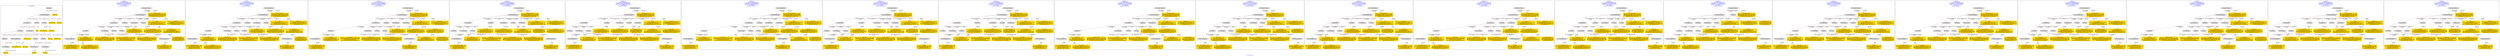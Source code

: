 digraph n0 {
fontcolor="blue"
remincross="true"
label="s20-s-lacma.xml"
subgraph cluster_0 {
label="1-correct model"
n2[style="filled",color="white",fillcolor="lightgray",label="E12_Production1"];
n3[style="filled",color="white",fillcolor="lightgray",label="E21_Person1"];
n4[style="filled",color="white",fillcolor="lightgray",label="E52_Time-Span1"];
n5[style="filled",color="white",fillcolor="lightgray",label="E69_Death1"];
n6[style="filled",color="white",fillcolor="lightgray",label="E82_Actor_Appellation1"];
n7[shape="plaintext",style="filled",fillcolor="gold",label="Artwork_in_Focus"];
n8[style="filled",color="white",fillcolor="lightgray",label="E53_Place1"];
n9[style="filled",color="white",fillcolor="lightgray",label="E67_Birth1"];
n10[shape="plaintext",style="filled",fillcolor="gold",label="Artist_URI"];
n11[style="filled",color="white",fillcolor="lightgray",label="E22_Man-Made_Object1"];
n12[style="filled",color="white",fillcolor="lightgray",label="E35_Title1"];
n13[style="filled",color="white",fillcolor="lightgray",label="E55_Type1"];
n14[shape="plaintext",style="filled",fillcolor="gold",label="Artwork_Details"];
n15[shape="plaintext",style="filled",fillcolor="gold",label="Object_URI"];
n16[shape="plaintext",style="filled",fillcolor="gold",label="Title"];
n17[style="filled",color="white",fillcolor="lightgray",label="E38_Image1"];
n18[shape="plaintext",style="filled",fillcolor="gold",label="Image_URL"];
n19[style="filled",color="white",fillcolor="lightgray",label="E48_Place_Name1"];
n20[shape="plaintext",style="filled",fillcolor="gold",label="Residence"];
n21[shape="plaintext",style="filled",fillcolor="gold",label="Production_Year"];
n22[style="filled",color="white",fillcolor="lightgray",label="E52_Time-Span2"];
n23[shape="plaintext",style="filled",fillcolor="gold",label="birth_date"];
n24[style="filled",color="white",fillcolor="lightgray",label="E52_Time-Span3"];
n25[shape="plaintext",style="filled",fillcolor="gold",label="death_date"];
n26[shape="plaintext",style="filled",fillcolor="gold",label="Classification_URI"];
n27[shape="plaintext",style="filled",fillcolor="gold",label="Classification"];
n28[shape="plaintext",style="filled",fillcolor="gold",label="Artist_Appellation_URI"];
n29[shape="plaintext",style="filled",fillcolor="gold",label="Artist_Name"];
}
subgraph cluster_1 {
label="candidate 0\nlink coherence:0.88\nnode coherence:0.9166666666666666\nconfidence:0.45201215528301425\nmapping score:0.5038453216022746\ncost:24.99922\n-precision:0.44-recall:0.41"
n31[style="filled",color="white",fillcolor="lightgray",label="E12_Production1"];
n32[style="filled",color="white",fillcolor="lightgray",label="E21_Person1"];
n33[style="filled",color="white",fillcolor="lightgray",label="E52_Time-Span2"];
n34[style="filled",color="white",fillcolor="lightgray",label="E53_Place1"];
n35[style="filled",color="white",fillcolor="lightgray",label="E55_Type1"];
n36[style="filled",color="white",fillcolor="lightgray",label="E82_Actor_Appellation1"];
n37[style="filled",color="white",fillcolor="lightgray",label="E22_Man-Made_Object1"];
n38[style="filled",color="white",fillcolor="lightgray",label="E38_Image1"];
n39[style="filled",color="white",fillcolor="lightgray",label="E54_Dimension1"];
n40[style="filled",color="white",fillcolor="lightgray",label="E55_Type2"];
n41[style="filled",color="white",fillcolor="lightgray",label="E33_Linguistic_Object2"];
n42[style="filled",color="white",fillcolor="lightgray",label="E44_Place_Appellation1"];
n43[shape="plaintext",style="filled",fillcolor="gold",label="Title\n[E35_Title,label,0.277]\n[E22_Man-Made_Object,P3_has_note,0.27]\n[E30_Right,P3_has_note,0.234]\n[E73_Information_Object,P3_has_note,0.219]"];
n44[shape="plaintext",style="filled",fillcolor="gold",label="Classification\n[E55_Type,label,0.309]\n[E55_Type,classLink,0.304]\n[E33_Linguistic_Object,P3_has_note,0.22]\n[E22_Man-Made_Object,P3_has_note,0.167]"];
n45[shape="plaintext",style="filled",fillcolor="gold",label="Production_Year\n[E52_Time-Span,P82b_end_of_the_end,0.385]\n[E52_Time-Span,P82_at_some_time_within,0.286]\n[E52_Time-Span,P82a_begin_of_the_begin,0.259]\n[E12_Production,P3_has_note,0.069]"];
n46[shape="plaintext",style="filled",fillcolor="gold",label="Artwork_in_Focus\n[E22_Man-Made_Object,P3_has_note,0.302]\n[E33_Linguistic_Object,P3_has_note,0.288]\n[E73_Information_Object,P3_has_note,0.271]\n[E39_Actor,P3_has_note,0.139]"];
n47[shape="plaintext",style="filled",fillcolor="gold",label="Residence\n[E12_Production,P3_has_note,0.367]\n[E44_Place_Appellation,label,0.359]\n[E35_Title,label,0.139]\n[E39_Actor,P3_has_note,0.135]"];
n48[shape="plaintext",style="filled",fillcolor="gold",label="Object_URI\n[E22_Man-Made_Object,classLink,0.785]\n[E30_Right,P3_has_note,0.096]\n[E22_Man-Made_Object,P3_has_note,0.062]\n[E35_Title,label,0.057]"];
n49[shape="plaintext",style="filled",fillcolor="gold",label="Artist_Appellation_URI\n[E82_Actor_Appellation,classLink,0.869]\n[E21_Person,classLink,0.06]\n[E39_Actor,classLink,0.054]\n[E30_Right,P3_has_note,0.017]"];
n50[shape="plaintext",style="filled",fillcolor="gold",label="Artist_URI\n[E21_Person,classLink,0.349]\n[E39_Actor,classLink,0.31]\n[E82_Actor_Appellation,classLink,0.242]\n[E30_Right,P3_has_note,0.099]"];
n51[shape="plaintext",style="filled",fillcolor="gold",label="death_date\n[E52_Time-Span,P82_at_some_time_within,0.284]\n[E52_Time-Span,P82b_end_of_the_end,0.268]\n[E52_Time-Span,label,0.249]\n[E52_Time-Span,P82a_begin_of_the_begin,0.2]"];
n52[shape="plaintext",style="filled",fillcolor="gold",label="Artwork_Details\n[E54_Dimension,P3_has_note,0.475]\n[E22_Man-Made_Object,P3_has_note,0.214]\n[E73_Information_Object,P3_has_note,0.156]\n[E34_Inscription,P3_has_note,0.154]"];
n53[shape="plaintext",style="filled",fillcolor="gold",label="Image_URL\n[E38_Image,classLink,0.558]\n[E78_Collection,classLink,0.184]\n[E22_Man-Made_Object,classLink,0.163]\n[E21_Person,classLink,0.094]"];
n54[shape="plaintext",style="filled",fillcolor="gold",label="birth_date\n[E52_Time-Span,P82a_begin_of_the_begin,0.512]\n[E52_Time-Span,P82_at_some_time_within,0.254]\n[E52_Time-Span,P82b_end_of_the_end,0.168]\n[E52_Time-Span,label,0.065]"];
n55[shape="plaintext",style="filled",fillcolor="gold",label="Classification_URI\n[E55_Type,classLink,0.524]\n[E74_Group,classLink,0.162]\n[E57_Material,classLink,0.159]\n[E55_Type,label,0.155]"];
n56[shape="plaintext",style="filled",fillcolor="gold",label="Artist_Name\n[E82_Actor_Appellation,label,0.36]\n[E22_Man-Made_Object,P3_has_note,0.257]\n[E73_Information_Object,P3_has_note,0.212]\n[E8_Acquisition,P3_has_note,0.171]"];
}
subgraph cluster_2 {
label="candidate 1\nlink coherence:0.88\nnode coherence:0.9166666666666666\nconfidence:0.45201215528301425\nmapping score:0.5038453216022746\ncost:24.99926\n-precision:0.44-recall:0.41"
n58[style="filled",color="white",fillcolor="lightgray",label="E12_Production1"];
n59[style="filled",color="white",fillcolor="lightgray",label="E21_Person1"];
n60[style="filled",color="white",fillcolor="lightgray",label="E52_Time-Span2"];
n61[style="filled",color="white",fillcolor="lightgray",label="E53_Place1"];
n62[style="filled",color="white",fillcolor="lightgray",label="E55_Type1"];
n63[style="filled",color="white",fillcolor="lightgray",label="E82_Actor_Appellation1"];
n64[style="filled",color="white",fillcolor="lightgray",label="E22_Man-Made_Object1"];
n65[style="filled",color="white",fillcolor="lightgray",label="E38_Image1"];
n66[style="filled",color="white",fillcolor="lightgray",label="E54_Dimension1"];
n67[style="filled",color="white",fillcolor="lightgray",label="E55_Type3"];
n68[style="filled",color="white",fillcolor="lightgray",label="E33_Linguistic_Object2"];
n69[style="filled",color="white",fillcolor="lightgray",label="E44_Place_Appellation1"];
n70[shape="plaintext",style="filled",fillcolor="gold",label="Title\n[E35_Title,label,0.277]\n[E22_Man-Made_Object,P3_has_note,0.27]\n[E30_Right,P3_has_note,0.234]\n[E73_Information_Object,P3_has_note,0.219]"];
n71[shape="plaintext",style="filled",fillcolor="gold",label="Production_Year\n[E52_Time-Span,P82b_end_of_the_end,0.385]\n[E52_Time-Span,P82_at_some_time_within,0.286]\n[E52_Time-Span,P82a_begin_of_the_begin,0.259]\n[E12_Production,P3_has_note,0.069]"];
n72[shape="plaintext",style="filled",fillcolor="gold",label="Artwork_in_Focus\n[E22_Man-Made_Object,P3_has_note,0.302]\n[E33_Linguistic_Object,P3_has_note,0.288]\n[E73_Information_Object,P3_has_note,0.271]\n[E39_Actor,P3_has_note,0.139]"];
n73[shape="plaintext",style="filled",fillcolor="gold",label="Residence\n[E12_Production,P3_has_note,0.367]\n[E44_Place_Appellation,label,0.359]\n[E35_Title,label,0.139]\n[E39_Actor,P3_has_note,0.135]"];
n74[shape="plaintext",style="filled",fillcolor="gold",label="Object_URI\n[E22_Man-Made_Object,classLink,0.785]\n[E30_Right,P3_has_note,0.096]\n[E22_Man-Made_Object,P3_has_note,0.062]\n[E35_Title,label,0.057]"];
n75[shape="plaintext",style="filled",fillcolor="gold",label="Artist_Appellation_URI\n[E82_Actor_Appellation,classLink,0.869]\n[E21_Person,classLink,0.06]\n[E39_Actor,classLink,0.054]\n[E30_Right,P3_has_note,0.017]"];
n76[shape="plaintext",style="filled",fillcolor="gold",label="Artist_URI\n[E21_Person,classLink,0.349]\n[E39_Actor,classLink,0.31]\n[E82_Actor_Appellation,classLink,0.242]\n[E30_Right,P3_has_note,0.099]"];
n77[shape="plaintext",style="filled",fillcolor="gold",label="death_date\n[E52_Time-Span,P82_at_some_time_within,0.284]\n[E52_Time-Span,P82b_end_of_the_end,0.268]\n[E52_Time-Span,label,0.249]\n[E52_Time-Span,P82a_begin_of_the_begin,0.2]"];
n78[shape="plaintext",style="filled",fillcolor="gold",label="Artwork_Details\n[E54_Dimension,P3_has_note,0.475]\n[E22_Man-Made_Object,P3_has_note,0.214]\n[E73_Information_Object,P3_has_note,0.156]\n[E34_Inscription,P3_has_note,0.154]"];
n79[shape="plaintext",style="filled",fillcolor="gold",label="Image_URL\n[E38_Image,classLink,0.558]\n[E78_Collection,classLink,0.184]\n[E22_Man-Made_Object,classLink,0.163]\n[E21_Person,classLink,0.094]"];
n80[shape="plaintext",style="filled",fillcolor="gold",label="Classification\n[E55_Type,label,0.309]\n[E55_Type,classLink,0.304]\n[E33_Linguistic_Object,P3_has_note,0.22]\n[E22_Man-Made_Object,P3_has_note,0.167]"];
n81[shape="plaintext",style="filled",fillcolor="gold",label="birth_date\n[E52_Time-Span,P82a_begin_of_the_begin,0.512]\n[E52_Time-Span,P82_at_some_time_within,0.254]\n[E52_Time-Span,P82b_end_of_the_end,0.168]\n[E52_Time-Span,label,0.065]"];
n82[shape="plaintext",style="filled",fillcolor="gold",label="Classification_URI\n[E55_Type,classLink,0.524]\n[E74_Group,classLink,0.162]\n[E57_Material,classLink,0.159]\n[E55_Type,label,0.155]"];
n83[shape="plaintext",style="filled",fillcolor="gold",label="Artist_Name\n[E82_Actor_Appellation,label,0.36]\n[E22_Man-Made_Object,P3_has_note,0.257]\n[E73_Information_Object,P3_has_note,0.212]\n[E8_Acquisition,P3_has_note,0.171]"];
}
subgraph cluster_3 {
label="candidate 10\nlink coherence:0.88\nnode coherence:0.9166666666666666\nconfidence:0.43028297148068945\nmapping score:0.49660226033483296\ncost:24.99918\n-precision:0.44-recall:0.41"
n85[style="filled",color="white",fillcolor="lightgray",label="E12_Production1"];
n86[style="filled",color="white",fillcolor="lightgray",label="E21_Person1"];
n87[style="filled",color="white",fillcolor="lightgray",label="E52_Time-Span2"];
n88[style="filled",color="white",fillcolor="lightgray",label="E53_Place1"];
n89[style="filled",color="white",fillcolor="lightgray",label="E55_Type1"];
n90[style="filled",color="white",fillcolor="lightgray",label="E82_Actor_Appellation1"];
n91[style="filled",color="white",fillcolor="lightgray",label="E22_Man-Made_Object1"];
n92[style="filled",color="white",fillcolor="lightgray",label="E38_Image1"];
n93[style="filled",color="white",fillcolor="lightgray",label="E54_Dimension1"];
n94[style="filled",color="white",fillcolor="lightgray",label="E8_Acquisition1"];
n95[style="filled",color="white",fillcolor="lightgray",label="E33_Linguistic_Object2"];
n96[style="filled",color="white",fillcolor="lightgray",label="E44_Place_Appellation1"];
n97[shape="plaintext",style="filled",fillcolor="gold",label="Title\n[E35_Title,label,0.277]\n[E22_Man-Made_Object,P3_has_note,0.27]\n[E30_Right,P3_has_note,0.234]\n[E73_Information_Object,P3_has_note,0.219]"];
n98[shape="plaintext",style="filled",fillcolor="gold",label="Artist_Name\n[E82_Actor_Appellation,label,0.36]\n[E22_Man-Made_Object,P3_has_note,0.257]\n[E73_Information_Object,P3_has_note,0.212]\n[E8_Acquisition,P3_has_note,0.171]"];
n99[shape="plaintext",style="filled",fillcolor="gold",label="death_date\n[E52_Time-Span,P82_at_some_time_within,0.284]\n[E52_Time-Span,P82b_end_of_the_end,0.268]\n[E52_Time-Span,label,0.249]\n[E52_Time-Span,P82a_begin_of_the_begin,0.2]"];
n100[shape="plaintext",style="filled",fillcolor="gold",label="Artwork_in_Focus\n[E22_Man-Made_Object,P3_has_note,0.302]\n[E33_Linguistic_Object,P3_has_note,0.288]\n[E73_Information_Object,P3_has_note,0.271]\n[E39_Actor,P3_has_note,0.139]"];
n101[shape="plaintext",style="filled",fillcolor="gold",label="Residence\n[E12_Production,P3_has_note,0.367]\n[E44_Place_Appellation,label,0.359]\n[E35_Title,label,0.139]\n[E39_Actor,P3_has_note,0.135]"];
n102[shape="plaintext",style="filled",fillcolor="gold",label="Object_URI\n[E22_Man-Made_Object,classLink,0.785]\n[E30_Right,P3_has_note,0.096]\n[E22_Man-Made_Object,P3_has_note,0.062]\n[E35_Title,label,0.057]"];
n103[shape="plaintext",style="filled",fillcolor="gold",label="Artist_Appellation_URI\n[E82_Actor_Appellation,classLink,0.869]\n[E21_Person,classLink,0.06]\n[E39_Actor,classLink,0.054]\n[E30_Right,P3_has_note,0.017]"];
n104[shape="plaintext",style="filled",fillcolor="gold",label="Classification\n[E55_Type,label,0.309]\n[E55_Type,classLink,0.304]\n[E33_Linguistic_Object,P3_has_note,0.22]\n[E22_Man-Made_Object,P3_has_note,0.167]"];
n105[shape="plaintext",style="filled",fillcolor="gold",label="Artist_URI\n[E21_Person,classLink,0.349]\n[E39_Actor,classLink,0.31]\n[E82_Actor_Appellation,classLink,0.242]\n[E30_Right,P3_has_note,0.099]"];
n106[shape="plaintext",style="filled",fillcolor="gold",label="Production_Year\n[E52_Time-Span,P82b_end_of_the_end,0.385]\n[E52_Time-Span,P82_at_some_time_within,0.286]\n[E52_Time-Span,P82a_begin_of_the_begin,0.259]\n[E12_Production,P3_has_note,0.069]"];
n107[shape="plaintext",style="filled",fillcolor="gold",label="Artwork_Details\n[E54_Dimension,P3_has_note,0.475]\n[E22_Man-Made_Object,P3_has_note,0.214]\n[E73_Information_Object,P3_has_note,0.156]\n[E34_Inscription,P3_has_note,0.154]"];
n108[shape="plaintext",style="filled",fillcolor="gold",label="Image_URL\n[E38_Image,classLink,0.558]\n[E78_Collection,classLink,0.184]\n[E22_Man-Made_Object,classLink,0.163]\n[E21_Person,classLink,0.094]"];
n109[shape="plaintext",style="filled",fillcolor="gold",label="birth_date\n[E52_Time-Span,P82a_begin_of_the_begin,0.512]\n[E52_Time-Span,P82_at_some_time_within,0.254]\n[E52_Time-Span,P82b_end_of_the_end,0.168]\n[E52_Time-Span,label,0.065]"];
n110[shape="plaintext",style="filled",fillcolor="gold",label="Classification_URI\n[E55_Type,classLink,0.524]\n[E74_Group,classLink,0.162]\n[E57_Material,classLink,0.159]\n[E55_Type,label,0.155]"];
}
subgraph cluster_4 {
label="candidate 11\nlink coherence:0.88\nnode coherence:0.9166666666666666\nconfidence:0.43028297148068945\nmapping score:0.49660226033483296\ncost:24.99923\n-precision:0.48-recall:0.44"
n112[style="filled",color="white",fillcolor="lightgray",label="E12_Production1"];
n113[style="filled",color="white",fillcolor="lightgray",label="E21_Person1"];
n114[style="filled",color="white",fillcolor="lightgray",label="E52_Time-Span2"];
n115[style="filled",color="white",fillcolor="lightgray",label="E53_Place1"];
n116[style="filled",color="white",fillcolor="lightgray",label="E82_Actor_Appellation1"];
n117[style="filled",color="white",fillcolor="lightgray",label="E22_Man-Made_Object1"];
n118[style="filled",color="white",fillcolor="lightgray",label="E38_Image1"];
n119[style="filled",color="white",fillcolor="lightgray",label="E54_Dimension1"];
n120[style="filled",color="white",fillcolor="lightgray",label="E55_Type2"];
n121[style="filled",color="white",fillcolor="lightgray",label="E8_Acquisition1"];
n122[style="filled",color="white",fillcolor="lightgray",label="E33_Linguistic_Object2"];
n123[style="filled",color="white",fillcolor="lightgray",label="E44_Place_Appellation1"];
n124[shape="plaintext",style="filled",fillcolor="gold",label="Title\n[E35_Title,label,0.277]\n[E22_Man-Made_Object,P3_has_note,0.27]\n[E30_Right,P3_has_note,0.234]\n[E73_Information_Object,P3_has_note,0.219]"];
n125[shape="plaintext",style="filled",fillcolor="gold",label="Classification\n[E55_Type,label,0.309]\n[E55_Type,classLink,0.304]\n[E33_Linguistic_Object,P3_has_note,0.22]\n[E22_Man-Made_Object,P3_has_note,0.167]"];
n126[shape="plaintext",style="filled",fillcolor="gold",label="Artist_Name\n[E82_Actor_Appellation,label,0.36]\n[E22_Man-Made_Object,P3_has_note,0.257]\n[E73_Information_Object,P3_has_note,0.212]\n[E8_Acquisition,P3_has_note,0.171]"];
n127[shape="plaintext",style="filled",fillcolor="gold",label="death_date\n[E52_Time-Span,P82_at_some_time_within,0.284]\n[E52_Time-Span,P82b_end_of_the_end,0.268]\n[E52_Time-Span,label,0.249]\n[E52_Time-Span,P82a_begin_of_the_begin,0.2]"];
n128[shape="plaintext",style="filled",fillcolor="gold",label="Artwork_in_Focus\n[E22_Man-Made_Object,P3_has_note,0.302]\n[E33_Linguistic_Object,P3_has_note,0.288]\n[E73_Information_Object,P3_has_note,0.271]\n[E39_Actor,P3_has_note,0.139]"];
n129[shape="plaintext",style="filled",fillcolor="gold",label="Residence\n[E12_Production,P3_has_note,0.367]\n[E44_Place_Appellation,label,0.359]\n[E35_Title,label,0.139]\n[E39_Actor,P3_has_note,0.135]"];
n130[shape="plaintext",style="filled",fillcolor="gold",label="Object_URI\n[E22_Man-Made_Object,classLink,0.785]\n[E30_Right,P3_has_note,0.096]\n[E22_Man-Made_Object,P3_has_note,0.062]\n[E35_Title,label,0.057]"];
n131[shape="plaintext",style="filled",fillcolor="gold",label="Artist_Appellation_URI\n[E82_Actor_Appellation,classLink,0.869]\n[E21_Person,classLink,0.06]\n[E39_Actor,classLink,0.054]\n[E30_Right,P3_has_note,0.017]"];
n132[shape="plaintext",style="filled",fillcolor="gold",label="Artist_URI\n[E21_Person,classLink,0.349]\n[E39_Actor,classLink,0.31]\n[E82_Actor_Appellation,classLink,0.242]\n[E30_Right,P3_has_note,0.099]"];
n133[shape="plaintext",style="filled",fillcolor="gold",label="Production_Year\n[E52_Time-Span,P82b_end_of_the_end,0.385]\n[E52_Time-Span,P82_at_some_time_within,0.286]\n[E52_Time-Span,P82a_begin_of_the_begin,0.259]\n[E12_Production,P3_has_note,0.069]"];
n134[shape="plaintext",style="filled",fillcolor="gold",label="Artwork_Details\n[E54_Dimension,P3_has_note,0.475]\n[E22_Man-Made_Object,P3_has_note,0.214]\n[E73_Information_Object,P3_has_note,0.156]\n[E34_Inscription,P3_has_note,0.154]"];
n135[shape="plaintext",style="filled",fillcolor="gold",label="Image_URL\n[E38_Image,classLink,0.558]\n[E78_Collection,classLink,0.184]\n[E22_Man-Made_Object,classLink,0.163]\n[E21_Person,classLink,0.094]"];
n136[shape="plaintext",style="filled",fillcolor="gold",label="birth_date\n[E52_Time-Span,P82a_begin_of_the_begin,0.512]\n[E52_Time-Span,P82_at_some_time_within,0.254]\n[E52_Time-Span,P82b_end_of_the_end,0.168]\n[E52_Time-Span,label,0.065]"];
n137[shape="plaintext",style="filled",fillcolor="gold",label="Classification_URI\n[E55_Type,classLink,0.524]\n[E74_Group,classLink,0.162]\n[E57_Material,classLink,0.159]\n[E55_Type,label,0.155]"];
}
subgraph cluster_5 {
label="candidate 12\nlink coherence:0.88\nnode coherence:0.9166666666666666\nconfidence:0.43028297148068945\nmapping score:0.49660226033483296\ncost:24.99927\n-precision:0.48-recall:0.44"
n139[style="filled",color="white",fillcolor="lightgray",label="E12_Production1"];
n140[style="filled",color="white",fillcolor="lightgray",label="E21_Person1"];
n141[style="filled",color="white",fillcolor="lightgray",label="E52_Time-Span2"];
n142[style="filled",color="white",fillcolor="lightgray",label="E53_Place1"];
n143[style="filled",color="white",fillcolor="lightgray",label="E82_Actor_Appellation1"];
n144[style="filled",color="white",fillcolor="lightgray",label="E22_Man-Made_Object1"];
n145[style="filled",color="white",fillcolor="lightgray",label="E38_Image1"];
n146[style="filled",color="white",fillcolor="lightgray",label="E54_Dimension1"];
n147[style="filled",color="white",fillcolor="lightgray",label="E55_Type3"];
n148[style="filled",color="white",fillcolor="lightgray",label="E8_Acquisition1"];
n149[style="filled",color="white",fillcolor="lightgray",label="E33_Linguistic_Object2"];
n150[style="filled",color="white",fillcolor="lightgray",label="E44_Place_Appellation1"];
n151[shape="plaintext",style="filled",fillcolor="gold",label="Title\n[E35_Title,label,0.277]\n[E22_Man-Made_Object,P3_has_note,0.27]\n[E30_Right,P3_has_note,0.234]\n[E73_Information_Object,P3_has_note,0.219]"];
n152[shape="plaintext",style="filled",fillcolor="gold",label="Artist_Name\n[E82_Actor_Appellation,label,0.36]\n[E22_Man-Made_Object,P3_has_note,0.257]\n[E73_Information_Object,P3_has_note,0.212]\n[E8_Acquisition,P3_has_note,0.171]"];
n153[shape="plaintext",style="filled",fillcolor="gold",label="death_date\n[E52_Time-Span,P82_at_some_time_within,0.284]\n[E52_Time-Span,P82b_end_of_the_end,0.268]\n[E52_Time-Span,label,0.249]\n[E52_Time-Span,P82a_begin_of_the_begin,0.2]"];
n154[shape="plaintext",style="filled",fillcolor="gold",label="Artwork_in_Focus\n[E22_Man-Made_Object,P3_has_note,0.302]\n[E33_Linguistic_Object,P3_has_note,0.288]\n[E73_Information_Object,P3_has_note,0.271]\n[E39_Actor,P3_has_note,0.139]"];
n155[shape="plaintext",style="filled",fillcolor="gold",label="Residence\n[E12_Production,P3_has_note,0.367]\n[E44_Place_Appellation,label,0.359]\n[E35_Title,label,0.139]\n[E39_Actor,P3_has_note,0.135]"];
n156[shape="plaintext",style="filled",fillcolor="gold",label="Object_URI\n[E22_Man-Made_Object,classLink,0.785]\n[E30_Right,P3_has_note,0.096]\n[E22_Man-Made_Object,P3_has_note,0.062]\n[E35_Title,label,0.057]"];
n157[shape="plaintext",style="filled",fillcolor="gold",label="Classification_URI\n[E55_Type,classLink,0.524]\n[E74_Group,classLink,0.162]\n[E57_Material,classLink,0.159]\n[E55_Type,label,0.155]"];
n158[shape="plaintext",style="filled",fillcolor="gold",label="Artist_Appellation_URI\n[E82_Actor_Appellation,classLink,0.869]\n[E21_Person,classLink,0.06]\n[E39_Actor,classLink,0.054]\n[E30_Right,P3_has_note,0.017]"];
n159[shape="plaintext",style="filled",fillcolor="gold",label="Artist_URI\n[E21_Person,classLink,0.349]\n[E39_Actor,classLink,0.31]\n[E82_Actor_Appellation,classLink,0.242]\n[E30_Right,P3_has_note,0.099]"];
n160[shape="plaintext",style="filled",fillcolor="gold",label="Production_Year\n[E52_Time-Span,P82b_end_of_the_end,0.385]\n[E52_Time-Span,P82_at_some_time_within,0.286]\n[E52_Time-Span,P82a_begin_of_the_begin,0.259]\n[E12_Production,P3_has_note,0.069]"];
n161[shape="plaintext",style="filled",fillcolor="gold",label="Artwork_Details\n[E54_Dimension,P3_has_note,0.475]\n[E22_Man-Made_Object,P3_has_note,0.214]\n[E73_Information_Object,P3_has_note,0.156]\n[E34_Inscription,P3_has_note,0.154]"];
n162[shape="plaintext",style="filled",fillcolor="gold",label="Image_URL\n[E38_Image,classLink,0.558]\n[E78_Collection,classLink,0.184]\n[E22_Man-Made_Object,classLink,0.163]\n[E21_Person,classLink,0.094]"];
n163[shape="plaintext",style="filled",fillcolor="gold",label="Classification\n[E55_Type,label,0.309]\n[E55_Type,classLink,0.304]\n[E33_Linguistic_Object,P3_has_note,0.22]\n[E22_Man-Made_Object,P3_has_note,0.167]"];
n164[shape="plaintext",style="filled",fillcolor="gold",label="birth_date\n[E52_Time-Span,P82a_begin_of_the_begin,0.512]\n[E52_Time-Span,P82_at_some_time_within,0.254]\n[E52_Time-Span,P82b_end_of_the_end,0.168]\n[E52_Time-Span,label,0.065]"];
}
subgraph cluster_6 {
label="candidate 13\nlink coherence:0.88\nnode coherence:0.9166666666666666\nconfidence:0.4289234144079627\nmapping score:0.49614907464392405\ncost:123.99918\n-precision:0.44-recall:0.41"
n166[style="filled",color="white",fillcolor="lightgray",label="E12_Production1"];
n167[style="filled",color="white",fillcolor="lightgray",label="E21_Person1"];
n168[style="filled",color="white",fillcolor="lightgray",label="E52_Time-Span2"];
n169[style="filled",color="white",fillcolor="lightgray",label="E53_Place1"];
n170[style="filled",color="white",fillcolor="lightgray",label="E55_Type1"];
n171[style="filled",color="white",fillcolor="lightgray",label="E82_Actor_Appellation1"];
n172[style="filled",color="white",fillcolor="lightgray",label="E22_Man-Made_Object1"];
n173[style="filled",color="white",fillcolor="lightgray",label="E38_Image1"];
n174[style="filled",color="white",fillcolor="lightgray",label="E54_Dimension1"];
n175[style="filled",color="white",fillcolor="lightgray",label="E8_Acquisition1"];
n176[style="filled",color="white",fillcolor="lightgray",label="E33_Linguistic_Object2"];
n177[style="filled",color="white",fillcolor="lightgray",label="E44_Place_Appellation1"];
n178[shape="plaintext",style="filled",fillcolor="gold",label="Title\n[E35_Title,label,0.277]\n[E22_Man-Made_Object,P3_has_note,0.27]\n[E30_Right,P3_has_note,0.234]\n[E73_Information_Object,P3_has_note,0.219]"];
n179[shape="plaintext",style="filled",fillcolor="gold",label="Artist_Name\n[E82_Actor_Appellation,label,0.36]\n[E22_Man-Made_Object,P3_has_note,0.257]\n[E73_Information_Object,P3_has_note,0.212]\n[E8_Acquisition,P3_has_note,0.171]"];
n180[shape="plaintext",style="filled",fillcolor="gold",label="Artwork_in_Focus\n[E22_Man-Made_Object,P3_has_note,0.302]\n[E33_Linguistic_Object,P3_has_note,0.288]\n[E73_Information_Object,P3_has_note,0.271]\n[E39_Actor,P3_has_note,0.139]"];
n181[shape="plaintext",style="filled",fillcolor="gold",label="Residence\n[E12_Production,P3_has_note,0.367]\n[E44_Place_Appellation,label,0.359]\n[E35_Title,label,0.139]\n[E39_Actor,P3_has_note,0.135]"];
n182[shape="plaintext",style="filled",fillcolor="gold",label="Object_URI\n[E22_Man-Made_Object,classLink,0.785]\n[E30_Right,P3_has_note,0.096]\n[E22_Man-Made_Object,P3_has_note,0.062]\n[E35_Title,label,0.057]"];
n183[shape="plaintext",style="filled",fillcolor="gold",label="Artist_Appellation_URI\n[E82_Actor_Appellation,classLink,0.869]\n[E21_Person,classLink,0.06]\n[E39_Actor,classLink,0.054]\n[E30_Right,P3_has_note,0.017]"];
n184[shape="plaintext",style="filled",fillcolor="gold",label="Classification\n[E55_Type,label,0.309]\n[E55_Type,classLink,0.304]\n[E33_Linguistic_Object,P3_has_note,0.22]\n[E22_Man-Made_Object,P3_has_note,0.167]"];
n185[shape="plaintext",style="filled",fillcolor="gold",label="Artist_URI\n[E21_Person,classLink,0.349]\n[E39_Actor,classLink,0.31]\n[E82_Actor_Appellation,classLink,0.242]\n[E30_Right,P3_has_note,0.099]"];
n186[shape="plaintext",style="filled",fillcolor="gold",label="death_date\n[E52_Time-Span,P82_at_some_time_within,0.284]\n[E52_Time-Span,P82b_end_of_the_end,0.268]\n[E52_Time-Span,label,0.249]\n[E52_Time-Span,P82a_begin_of_the_begin,0.2]"];
n187[shape="plaintext",style="filled",fillcolor="gold",label="Production_Year\n[E52_Time-Span,P82b_end_of_the_end,0.385]\n[E52_Time-Span,P82_at_some_time_within,0.286]\n[E52_Time-Span,P82a_begin_of_the_begin,0.259]\n[E12_Production,P3_has_note,0.069]"];
n188[shape="plaintext",style="filled",fillcolor="gold",label="Artwork_Details\n[E54_Dimension,P3_has_note,0.475]\n[E22_Man-Made_Object,P3_has_note,0.214]\n[E73_Information_Object,P3_has_note,0.156]\n[E34_Inscription,P3_has_note,0.154]"];
n189[shape="plaintext",style="filled",fillcolor="gold",label="Image_URL\n[E38_Image,classLink,0.558]\n[E78_Collection,classLink,0.184]\n[E22_Man-Made_Object,classLink,0.163]\n[E21_Person,classLink,0.094]"];
n190[shape="plaintext",style="filled",fillcolor="gold",label="birth_date\n[E52_Time-Span,P82a_begin_of_the_begin,0.512]\n[E52_Time-Span,P82_at_some_time_within,0.254]\n[E52_Time-Span,P82b_end_of_the_end,0.168]\n[E52_Time-Span,label,0.065]"];
n191[shape="plaintext",style="filled",fillcolor="gold",label="Classification_URI\n[E55_Type,classLink,0.524]\n[E74_Group,classLink,0.162]\n[E57_Material,classLink,0.159]\n[E55_Type,label,0.155]"];
}
subgraph cluster_7 {
label="candidate 14\nlink coherence:0.88\nnode coherence:0.9166666666666666\nconfidence:0.4289234144079627\nmapping score:0.49614907464392405\ncost:123.99923\n-precision:0.48-recall:0.44"
n193[style="filled",color="white",fillcolor="lightgray",label="E12_Production1"];
n194[style="filled",color="white",fillcolor="lightgray",label="E21_Person1"];
n195[style="filled",color="white",fillcolor="lightgray",label="E52_Time-Span2"];
n196[style="filled",color="white",fillcolor="lightgray",label="E53_Place1"];
n197[style="filled",color="white",fillcolor="lightgray",label="E82_Actor_Appellation1"];
n198[style="filled",color="white",fillcolor="lightgray",label="E22_Man-Made_Object1"];
n199[style="filled",color="white",fillcolor="lightgray",label="E38_Image1"];
n200[style="filled",color="white",fillcolor="lightgray",label="E54_Dimension1"];
n201[style="filled",color="white",fillcolor="lightgray",label="E55_Type2"];
n202[style="filled",color="white",fillcolor="lightgray",label="E8_Acquisition1"];
n203[style="filled",color="white",fillcolor="lightgray",label="E33_Linguistic_Object2"];
n204[style="filled",color="white",fillcolor="lightgray",label="E44_Place_Appellation1"];
n205[shape="plaintext",style="filled",fillcolor="gold",label="Title\n[E35_Title,label,0.277]\n[E22_Man-Made_Object,P3_has_note,0.27]\n[E30_Right,P3_has_note,0.234]\n[E73_Information_Object,P3_has_note,0.219]"];
n206[shape="plaintext",style="filled",fillcolor="gold",label="Classification\n[E55_Type,label,0.309]\n[E55_Type,classLink,0.304]\n[E33_Linguistic_Object,P3_has_note,0.22]\n[E22_Man-Made_Object,P3_has_note,0.167]"];
n207[shape="plaintext",style="filled",fillcolor="gold",label="Artist_Name\n[E82_Actor_Appellation,label,0.36]\n[E22_Man-Made_Object,P3_has_note,0.257]\n[E73_Information_Object,P3_has_note,0.212]\n[E8_Acquisition,P3_has_note,0.171]"];
n208[shape="plaintext",style="filled",fillcolor="gold",label="Artwork_in_Focus\n[E22_Man-Made_Object,P3_has_note,0.302]\n[E33_Linguistic_Object,P3_has_note,0.288]\n[E73_Information_Object,P3_has_note,0.271]\n[E39_Actor,P3_has_note,0.139]"];
n209[shape="plaintext",style="filled",fillcolor="gold",label="Residence\n[E12_Production,P3_has_note,0.367]\n[E44_Place_Appellation,label,0.359]\n[E35_Title,label,0.139]\n[E39_Actor,P3_has_note,0.135]"];
n210[shape="plaintext",style="filled",fillcolor="gold",label="Object_URI\n[E22_Man-Made_Object,classLink,0.785]\n[E30_Right,P3_has_note,0.096]\n[E22_Man-Made_Object,P3_has_note,0.062]\n[E35_Title,label,0.057]"];
n211[shape="plaintext",style="filled",fillcolor="gold",label="Artist_Appellation_URI\n[E82_Actor_Appellation,classLink,0.869]\n[E21_Person,classLink,0.06]\n[E39_Actor,classLink,0.054]\n[E30_Right,P3_has_note,0.017]"];
n212[shape="plaintext",style="filled",fillcolor="gold",label="Artist_URI\n[E21_Person,classLink,0.349]\n[E39_Actor,classLink,0.31]\n[E82_Actor_Appellation,classLink,0.242]\n[E30_Right,P3_has_note,0.099]"];
n213[shape="plaintext",style="filled",fillcolor="gold",label="death_date\n[E52_Time-Span,P82_at_some_time_within,0.284]\n[E52_Time-Span,P82b_end_of_the_end,0.268]\n[E52_Time-Span,label,0.249]\n[E52_Time-Span,P82a_begin_of_the_begin,0.2]"];
n214[shape="plaintext",style="filled",fillcolor="gold",label="Production_Year\n[E52_Time-Span,P82b_end_of_the_end,0.385]\n[E52_Time-Span,P82_at_some_time_within,0.286]\n[E52_Time-Span,P82a_begin_of_the_begin,0.259]\n[E12_Production,P3_has_note,0.069]"];
n215[shape="plaintext",style="filled",fillcolor="gold",label="Artwork_Details\n[E54_Dimension,P3_has_note,0.475]\n[E22_Man-Made_Object,P3_has_note,0.214]\n[E73_Information_Object,P3_has_note,0.156]\n[E34_Inscription,P3_has_note,0.154]"];
n216[shape="plaintext",style="filled",fillcolor="gold",label="Image_URL\n[E38_Image,classLink,0.558]\n[E78_Collection,classLink,0.184]\n[E22_Man-Made_Object,classLink,0.163]\n[E21_Person,classLink,0.094]"];
n217[shape="plaintext",style="filled",fillcolor="gold",label="birth_date\n[E52_Time-Span,P82a_begin_of_the_begin,0.512]\n[E52_Time-Span,P82_at_some_time_within,0.254]\n[E52_Time-Span,P82b_end_of_the_end,0.168]\n[E52_Time-Span,label,0.065]"];
n218[shape="plaintext",style="filled",fillcolor="gold",label="Classification_URI\n[E55_Type,classLink,0.524]\n[E74_Group,classLink,0.162]\n[E57_Material,classLink,0.159]\n[E55_Type,label,0.155]"];
}
subgraph cluster_8 {
label="candidate 15\nlink coherence:0.88\nnode coherence:0.9166666666666666\nconfidence:0.4289234144079627\nmapping score:0.49614907464392405\ncost:123.99927\n-precision:0.48-recall:0.44"
n220[style="filled",color="white",fillcolor="lightgray",label="E12_Production1"];
n221[style="filled",color="white",fillcolor="lightgray",label="E21_Person1"];
n222[style="filled",color="white",fillcolor="lightgray",label="E52_Time-Span2"];
n223[style="filled",color="white",fillcolor="lightgray",label="E53_Place1"];
n224[style="filled",color="white",fillcolor="lightgray",label="E82_Actor_Appellation1"];
n225[style="filled",color="white",fillcolor="lightgray",label="E22_Man-Made_Object1"];
n226[style="filled",color="white",fillcolor="lightgray",label="E38_Image1"];
n227[style="filled",color="white",fillcolor="lightgray",label="E54_Dimension1"];
n228[style="filled",color="white",fillcolor="lightgray",label="E55_Type3"];
n229[style="filled",color="white",fillcolor="lightgray",label="E8_Acquisition1"];
n230[style="filled",color="white",fillcolor="lightgray",label="E33_Linguistic_Object2"];
n231[style="filled",color="white",fillcolor="lightgray",label="E44_Place_Appellation1"];
n232[shape="plaintext",style="filled",fillcolor="gold",label="Title\n[E35_Title,label,0.277]\n[E22_Man-Made_Object,P3_has_note,0.27]\n[E30_Right,P3_has_note,0.234]\n[E73_Information_Object,P3_has_note,0.219]"];
n233[shape="plaintext",style="filled",fillcolor="gold",label="Artist_Name\n[E82_Actor_Appellation,label,0.36]\n[E22_Man-Made_Object,P3_has_note,0.257]\n[E73_Information_Object,P3_has_note,0.212]\n[E8_Acquisition,P3_has_note,0.171]"];
n234[shape="plaintext",style="filled",fillcolor="gold",label="Artwork_in_Focus\n[E22_Man-Made_Object,P3_has_note,0.302]\n[E33_Linguistic_Object,P3_has_note,0.288]\n[E73_Information_Object,P3_has_note,0.271]\n[E39_Actor,P3_has_note,0.139]"];
n235[shape="plaintext",style="filled",fillcolor="gold",label="Residence\n[E12_Production,P3_has_note,0.367]\n[E44_Place_Appellation,label,0.359]\n[E35_Title,label,0.139]\n[E39_Actor,P3_has_note,0.135]"];
n236[shape="plaintext",style="filled",fillcolor="gold",label="Object_URI\n[E22_Man-Made_Object,classLink,0.785]\n[E30_Right,P3_has_note,0.096]\n[E22_Man-Made_Object,P3_has_note,0.062]\n[E35_Title,label,0.057]"];
n237[shape="plaintext",style="filled",fillcolor="gold",label="Classification_URI\n[E55_Type,classLink,0.524]\n[E74_Group,classLink,0.162]\n[E57_Material,classLink,0.159]\n[E55_Type,label,0.155]"];
n238[shape="plaintext",style="filled",fillcolor="gold",label="Artist_Appellation_URI\n[E82_Actor_Appellation,classLink,0.869]\n[E21_Person,classLink,0.06]\n[E39_Actor,classLink,0.054]\n[E30_Right,P3_has_note,0.017]"];
n239[shape="plaintext",style="filled",fillcolor="gold",label="Artist_URI\n[E21_Person,classLink,0.349]\n[E39_Actor,classLink,0.31]\n[E82_Actor_Appellation,classLink,0.242]\n[E30_Right,P3_has_note,0.099]"];
n240[shape="plaintext",style="filled",fillcolor="gold",label="death_date\n[E52_Time-Span,P82_at_some_time_within,0.284]\n[E52_Time-Span,P82b_end_of_the_end,0.268]\n[E52_Time-Span,label,0.249]\n[E52_Time-Span,P82a_begin_of_the_begin,0.2]"];
n241[shape="plaintext",style="filled",fillcolor="gold",label="Production_Year\n[E52_Time-Span,P82b_end_of_the_end,0.385]\n[E52_Time-Span,P82_at_some_time_within,0.286]\n[E52_Time-Span,P82a_begin_of_the_begin,0.259]\n[E12_Production,P3_has_note,0.069]"];
n242[shape="plaintext",style="filled",fillcolor="gold",label="Artwork_Details\n[E54_Dimension,P3_has_note,0.475]\n[E22_Man-Made_Object,P3_has_note,0.214]\n[E73_Information_Object,P3_has_note,0.156]\n[E34_Inscription,P3_has_note,0.154]"];
n243[shape="plaintext",style="filled",fillcolor="gold",label="Image_URL\n[E38_Image,classLink,0.558]\n[E78_Collection,classLink,0.184]\n[E22_Man-Made_Object,classLink,0.163]\n[E21_Person,classLink,0.094]"];
n244[shape="plaintext",style="filled",fillcolor="gold",label="Classification\n[E55_Type,label,0.309]\n[E55_Type,classLink,0.304]\n[E33_Linguistic_Object,P3_has_note,0.22]\n[E22_Man-Made_Object,P3_has_note,0.167]"];
n245[shape="plaintext",style="filled",fillcolor="gold",label="birth_date\n[E52_Time-Span,P82a_begin_of_the_begin,0.512]\n[E52_Time-Span,P82_at_some_time_within,0.254]\n[E52_Time-Span,P82b_end_of_the_end,0.168]\n[E52_Time-Span,label,0.065]"];
}
subgraph cluster_9 {
label="candidate 16\nlink coherence:0.875\nnode coherence:0.9130434782608695\nconfidence:0.45201215528301425\nmapping score:0.5145423540384374\ncost:23.99926\n-precision:0.46-recall:0.41"
n247[style="filled",color="white",fillcolor="lightgray",label="E12_Production1"];
n248[style="filled",color="white",fillcolor="lightgray",label="E21_Person1"];
n249[style="filled",color="white",fillcolor="lightgray",label="E52_Time-Span2"];
n250[style="filled",color="white",fillcolor="lightgray",label="E53_Place1"];
n251[style="filled",color="white",fillcolor="lightgray",label="E55_Type1"];
n252[style="filled",color="white",fillcolor="lightgray",label="E82_Actor_Appellation1"];
n253[style="filled",color="white",fillcolor="lightgray",label="E22_Man-Made_Object1"];
n254[style="filled",color="white",fillcolor="lightgray",label="E38_Image1"];
n255[style="filled",color="white",fillcolor="lightgray",label="E54_Dimension1"];
n256[style="filled",color="white",fillcolor="lightgray",label="E33_Linguistic_Object2"];
n257[style="filled",color="white",fillcolor="lightgray",label="E44_Place_Appellation1"];
n258[shape="plaintext",style="filled",fillcolor="gold",label="Title\n[E35_Title,label,0.277]\n[E22_Man-Made_Object,P3_has_note,0.27]\n[E30_Right,P3_has_note,0.234]\n[E73_Information_Object,P3_has_note,0.219]"];
n259[shape="plaintext",style="filled",fillcolor="gold",label="Production_Year\n[E52_Time-Span,P82b_end_of_the_end,0.385]\n[E52_Time-Span,P82_at_some_time_within,0.286]\n[E52_Time-Span,P82a_begin_of_the_begin,0.259]\n[E12_Production,P3_has_note,0.069]"];
n260[shape="plaintext",style="filled",fillcolor="gold",label="Artwork_in_Focus\n[E22_Man-Made_Object,P3_has_note,0.302]\n[E33_Linguistic_Object,P3_has_note,0.288]\n[E73_Information_Object,P3_has_note,0.271]\n[E39_Actor,P3_has_note,0.139]"];
n261[shape="plaintext",style="filled",fillcolor="gold",label="Residence\n[E12_Production,P3_has_note,0.367]\n[E44_Place_Appellation,label,0.359]\n[E35_Title,label,0.139]\n[E39_Actor,P3_has_note,0.135]"];
n262[shape="plaintext",style="filled",fillcolor="gold",label="Object_URI\n[E22_Man-Made_Object,classLink,0.785]\n[E30_Right,P3_has_note,0.096]\n[E22_Man-Made_Object,P3_has_note,0.062]\n[E35_Title,label,0.057]"];
n263[shape="plaintext",style="filled",fillcolor="gold",label="Artist_Appellation_URI\n[E82_Actor_Appellation,classLink,0.869]\n[E21_Person,classLink,0.06]\n[E39_Actor,classLink,0.054]\n[E30_Right,P3_has_note,0.017]"];
n264[shape="plaintext",style="filled",fillcolor="gold",label="Classification\n[E55_Type,label,0.309]\n[E55_Type,classLink,0.304]\n[E33_Linguistic_Object,P3_has_note,0.22]\n[E22_Man-Made_Object,P3_has_note,0.167]"];
n265[shape="plaintext",style="filled",fillcolor="gold",label="Artist_URI\n[E21_Person,classLink,0.349]\n[E39_Actor,classLink,0.31]\n[E82_Actor_Appellation,classLink,0.242]\n[E30_Right,P3_has_note,0.099]"];
n266[shape="plaintext",style="filled",fillcolor="gold",label="death_date\n[E52_Time-Span,P82_at_some_time_within,0.284]\n[E52_Time-Span,P82b_end_of_the_end,0.268]\n[E52_Time-Span,label,0.249]\n[E52_Time-Span,P82a_begin_of_the_begin,0.2]"];
n267[shape="plaintext",style="filled",fillcolor="gold",label="Artwork_Details\n[E54_Dimension,P3_has_note,0.475]\n[E22_Man-Made_Object,P3_has_note,0.214]\n[E73_Information_Object,P3_has_note,0.156]\n[E34_Inscription,P3_has_note,0.154]"];
n268[shape="plaintext",style="filled",fillcolor="gold",label="Image_URL\n[E38_Image,classLink,0.558]\n[E78_Collection,classLink,0.184]\n[E22_Man-Made_Object,classLink,0.163]\n[E21_Person,classLink,0.094]"];
n269[shape="plaintext",style="filled",fillcolor="gold",label="birth_date\n[E52_Time-Span,P82a_begin_of_the_begin,0.512]\n[E52_Time-Span,P82_at_some_time_within,0.254]\n[E52_Time-Span,P82b_end_of_the_end,0.168]\n[E52_Time-Span,label,0.065]"];
n270[shape="plaintext",style="filled",fillcolor="gold",label="Classification_URI\n[E55_Type,classLink,0.524]\n[E74_Group,classLink,0.162]\n[E57_Material,classLink,0.159]\n[E55_Type,label,0.155]"];
n271[shape="plaintext",style="filled",fillcolor="gold",label="Artist_Name\n[E82_Actor_Appellation,label,0.36]\n[E22_Man-Made_Object,P3_has_note,0.257]\n[E73_Information_Object,P3_has_note,0.212]\n[E8_Acquisition,P3_has_note,0.171]"];
}
subgraph cluster_10 {
label="candidate 17\nlink coherence:0.875\nnode coherence:0.9130434782608695\nconfidence:0.45201215528301425\nmapping score:0.5145423540384374\ncost:23.99931\n-precision:0.5-recall:0.44"
n273[style="filled",color="white",fillcolor="lightgray",label="E12_Production1"];
n274[style="filled",color="white",fillcolor="lightgray",label="E21_Person1"];
n275[style="filled",color="white",fillcolor="lightgray",label="E52_Time-Span2"];
n276[style="filled",color="white",fillcolor="lightgray",label="E53_Place1"];
n277[style="filled",color="white",fillcolor="lightgray",label="E82_Actor_Appellation1"];
n278[style="filled",color="white",fillcolor="lightgray",label="E22_Man-Made_Object1"];
n279[style="filled",color="white",fillcolor="lightgray",label="E38_Image1"];
n280[style="filled",color="white",fillcolor="lightgray",label="E54_Dimension1"];
n281[style="filled",color="white",fillcolor="lightgray",label="E55_Type2"];
n282[style="filled",color="white",fillcolor="lightgray",label="E33_Linguistic_Object2"];
n283[style="filled",color="white",fillcolor="lightgray",label="E44_Place_Appellation1"];
n284[shape="plaintext",style="filled",fillcolor="gold",label="Title\n[E35_Title,label,0.277]\n[E22_Man-Made_Object,P3_has_note,0.27]\n[E30_Right,P3_has_note,0.234]\n[E73_Information_Object,P3_has_note,0.219]"];
n285[shape="plaintext",style="filled",fillcolor="gold",label="Classification\n[E55_Type,label,0.309]\n[E55_Type,classLink,0.304]\n[E33_Linguistic_Object,P3_has_note,0.22]\n[E22_Man-Made_Object,P3_has_note,0.167]"];
n286[shape="plaintext",style="filled",fillcolor="gold",label="Production_Year\n[E52_Time-Span,P82b_end_of_the_end,0.385]\n[E52_Time-Span,P82_at_some_time_within,0.286]\n[E52_Time-Span,P82a_begin_of_the_begin,0.259]\n[E12_Production,P3_has_note,0.069]"];
n287[shape="plaintext",style="filled",fillcolor="gold",label="Artwork_in_Focus\n[E22_Man-Made_Object,P3_has_note,0.302]\n[E33_Linguistic_Object,P3_has_note,0.288]\n[E73_Information_Object,P3_has_note,0.271]\n[E39_Actor,P3_has_note,0.139]"];
n288[shape="plaintext",style="filled",fillcolor="gold",label="Residence\n[E12_Production,P3_has_note,0.367]\n[E44_Place_Appellation,label,0.359]\n[E35_Title,label,0.139]\n[E39_Actor,P3_has_note,0.135]"];
n289[shape="plaintext",style="filled",fillcolor="gold",label="Object_URI\n[E22_Man-Made_Object,classLink,0.785]\n[E30_Right,P3_has_note,0.096]\n[E22_Man-Made_Object,P3_has_note,0.062]\n[E35_Title,label,0.057]"];
n290[shape="plaintext",style="filled",fillcolor="gold",label="Artist_Appellation_URI\n[E82_Actor_Appellation,classLink,0.869]\n[E21_Person,classLink,0.06]\n[E39_Actor,classLink,0.054]\n[E30_Right,P3_has_note,0.017]"];
n291[shape="plaintext",style="filled",fillcolor="gold",label="Artist_URI\n[E21_Person,classLink,0.349]\n[E39_Actor,classLink,0.31]\n[E82_Actor_Appellation,classLink,0.242]\n[E30_Right,P3_has_note,0.099]"];
n292[shape="plaintext",style="filled",fillcolor="gold",label="death_date\n[E52_Time-Span,P82_at_some_time_within,0.284]\n[E52_Time-Span,P82b_end_of_the_end,0.268]\n[E52_Time-Span,label,0.249]\n[E52_Time-Span,P82a_begin_of_the_begin,0.2]"];
n293[shape="plaintext",style="filled",fillcolor="gold",label="Artwork_Details\n[E54_Dimension,P3_has_note,0.475]\n[E22_Man-Made_Object,P3_has_note,0.214]\n[E73_Information_Object,P3_has_note,0.156]\n[E34_Inscription,P3_has_note,0.154]"];
n294[shape="plaintext",style="filled",fillcolor="gold",label="Image_URL\n[E38_Image,classLink,0.558]\n[E78_Collection,classLink,0.184]\n[E22_Man-Made_Object,classLink,0.163]\n[E21_Person,classLink,0.094]"];
n295[shape="plaintext",style="filled",fillcolor="gold",label="birth_date\n[E52_Time-Span,P82a_begin_of_the_begin,0.512]\n[E52_Time-Span,P82_at_some_time_within,0.254]\n[E52_Time-Span,P82b_end_of_the_end,0.168]\n[E52_Time-Span,label,0.065]"];
n296[shape="plaintext",style="filled",fillcolor="gold",label="Classification_URI\n[E55_Type,classLink,0.524]\n[E74_Group,classLink,0.162]\n[E57_Material,classLink,0.159]\n[E55_Type,label,0.155]"];
n297[shape="plaintext",style="filled",fillcolor="gold",label="Artist_Name\n[E82_Actor_Appellation,label,0.36]\n[E22_Man-Made_Object,P3_has_note,0.257]\n[E73_Information_Object,P3_has_note,0.212]\n[E8_Acquisition,P3_has_note,0.171]"];
}
subgraph cluster_11 {
label="candidate 18\nlink coherence:0.875\nnode coherence:0.9130434782608695\nconfidence:0.45201215528301425\nmapping score:0.5145423540384374\ncost:23.99935\n-precision:0.5-recall:0.44"
n299[style="filled",color="white",fillcolor="lightgray",label="E12_Production1"];
n300[style="filled",color="white",fillcolor="lightgray",label="E21_Person1"];
n301[style="filled",color="white",fillcolor="lightgray",label="E52_Time-Span2"];
n302[style="filled",color="white",fillcolor="lightgray",label="E53_Place1"];
n303[style="filled",color="white",fillcolor="lightgray",label="E82_Actor_Appellation1"];
n304[style="filled",color="white",fillcolor="lightgray",label="E22_Man-Made_Object1"];
n305[style="filled",color="white",fillcolor="lightgray",label="E38_Image1"];
n306[style="filled",color="white",fillcolor="lightgray",label="E54_Dimension1"];
n307[style="filled",color="white",fillcolor="lightgray",label="E55_Type3"];
n308[style="filled",color="white",fillcolor="lightgray",label="E33_Linguistic_Object2"];
n309[style="filled",color="white",fillcolor="lightgray",label="E44_Place_Appellation1"];
n310[shape="plaintext",style="filled",fillcolor="gold",label="Title\n[E35_Title,label,0.277]\n[E22_Man-Made_Object,P3_has_note,0.27]\n[E30_Right,P3_has_note,0.234]\n[E73_Information_Object,P3_has_note,0.219]"];
n311[shape="plaintext",style="filled",fillcolor="gold",label="Production_Year\n[E52_Time-Span,P82b_end_of_the_end,0.385]\n[E52_Time-Span,P82_at_some_time_within,0.286]\n[E52_Time-Span,P82a_begin_of_the_begin,0.259]\n[E12_Production,P3_has_note,0.069]"];
n312[shape="plaintext",style="filled",fillcolor="gold",label="Artwork_in_Focus\n[E22_Man-Made_Object,P3_has_note,0.302]\n[E33_Linguistic_Object,P3_has_note,0.288]\n[E73_Information_Object,P3_has_note,0.271]\n[E39_Actor,P3_has_note,0.139]"];
n313[shape="plaintext",style="filled",fillcolor="gold",label="Residence\n[E12_Production,P3_has_note,0.367]\n[E44_Place_Appellation,label,0.359]\n[E35_Title,label,0.139]\n[E39_Actor,P3_has_note,0.135]"];
n314[shape="plaintext",style="filled",fillcolor="gold",label="Object_URI\n[E22_Man-Made_Object,classLink,0.785]\n[E30_Right,P3_has_note,0.096]\n[E22_Man-Made_Object,P3_has_note,0.062]\n[E35_Title,label,0.057]"];
n315[shape="plaintext",style="filled",fillcolor="gold",label="Classification_URI\n[E55_Type,classLink,0.524]\n[E74_Group,classLink,0.162]\n[E57_Material,classLink,0.159]\n[E55_Type,label,0.155]"];
n316[shape="plaintext",style="filled",fillcolor="gold",label="Artist_Appellation_URI\n[E82_Actor_Appellation,classLink,0.869]\n[E21_Person,classLink,0.06]\n[E39_Actor,classLink,0.054]\n[E30_Right,P3_has_note,0.017]"];
n317[shape="plaintext",style="filled",fillcolor="gold",label="Artist_URI\n[E21_Person,classLink,0.349]\n[E39_Actor,classLink,0.31]\n[E82_Actor_Appellation,classLink,0.242]\n[E30_Right,P3_has_note,0.099]"];
n318[shape="plaintext",style="filled",fillcolor="gold",label="death_date\n[E52_Time-Span,P82_at_some_time_within,0.284]\n[E52_Time-Span,P82b_end_of_the_end,0.268]\n[E52_Time-Span,label,0.249]\n[E52_Time-Span,P82a_begin_of_the_begin,0.2]"];
n319[shape="plaintext",style="filled",fillcolor="gold",label="Artwork_Details\n[E54_Dimension,P3_has_note,0.475]\n[E22_Man-Made_Object,P3_has_note,0.214]\n[E73_Information_Object,P3_has_note,0.156]\n[E34_Inscription,P3_has_note,0.154]"];
n320[shape="plaintext",style="filled",fillcolor="gold",label="Image_URL\n[E38_Image,classLink,0.558]\n[E78_Collection,classLink,0.184]\n[E22_Man-Made_Object,classLink,0.163]\n[E21_Person,classLink,0.094]"];
n321[shape="plaintext",style="filled",fillcolor="gold",label="Classification\n[E55_Type,label,0.309]\n[E55_Type,classLink,0.304]\n[E33_Linguistic_Object,P3_has_note,0.22]\n[E22_Man-Made_Object,P3_has_note,0.167]"];
n322[shape="plaintext",style="filled",fillcolor="gold",label="birth_date\n[E52_Time-Span,P82a_begin_of_the_begin,0.512]\n[E52_Time-Span,P82_at_some_time_within,0.254]\n[E52_Time-Span,P82b_end_of_the_end,0.168]\n[E52_Time-Span,label,0.065]"];
n323[shape="plaintext",style="filled",fillcolor="gold",label="Artist_Name\n[E82_Actor_Appellation,label,0.36]\n[E22_Man-Made_Object,P3_has_note,0.257]\n[E73_Information_Object,P3_has_note,0.212]\n[E8_Acquisition,P3_has_note,0.171]"];
}
subgraph cluster_12 {
label="candidate 19\nlink coherence:0.875\nnode coherence:0.9130434782608695\nconfidence:0.4437923180306716\nmapping score:0.5118024082876566\ncost:23.99926\n-precision:0.5-recall:0.44"
n325[style="filled",color="white",fillcolor="lightgray",label="E12_Production1"];
n326[style="filled",color="white",fillcolor="lightgray",label="E21_Person1"];
n327[style="filled",color="white",fillcolor="lightgray",label="E52_Time-Span2"];
n328[style="filled",color="white",fillcolor="lightgray",label="E53_Place1"];
n329[style="filled",color="white",fillcolor="lightgray",label="E55_Type1"];
n330[style="filled",color="white",fillcolor="lightgray",label="E82_Actor_Appellation1"];
n331[style="filled",color="white",fillcolor="lightgray",label="E22_Man-Made_Object1"];
n332[style="filled",color="white",fillcolor="lightgray",label="E38_Image1"];
n333[style="filled",color="white",fillcolor="lightgray",label="E54_Dimension1"];
n334[style="filled",color="white",fillcolor="lightgray",label="E33_Linguistic_Object2"];
n335[style="filled",color="white",fillcolor="lightgray",label="E44_Place_Appellation1"];
n336[shape="plaintext",style="filled",fillcolor="gold",label="Title\n[E35_Title,label,0.277]\n[E22_Man-Made_Object,P3_has_note,0.27]\n[E30_Right,P3_has_note,0.234]\n[E73_Information_Object,P3_has_note,0.219]"];
n337[shape="plaintext",style="filled",fillcolor="gold",label="death_date\n[E52_Time-Span,P82_at_some_time_within,0.284]\n[E52_Time-Span,P82b_end_of_the_end,0.268]\n[E52_Time-Span,label,0.249]\n[E52_Time-Span,P82a_begin_of_the_begin,0.2]"];
n338[shape="plaintext",style="filled",fillcolor="gold",label="Artwork_in_Focus\n[E22_Man-Made_Object,P3_has_note,0.302]\n[E33_Linguistic_Object,P3_has_note,0.288]\n[E73_Information_Object,P3_has_note,0.271]\n[E39_Actor,P3_has_note,0.139]"];
n339[shape="plaintext",style="filled",fillcolor="gold",label="Residence\n[E12_Production,P3_has_note,0.367]\n[E44_Place_Appellation,label,0.359]\n[E35_Title,label,0.139]\n[E39_Actor,P3_has_note,0.135]"];
n340[shape="plaintext",style="filled",fillcolor="gold",label="Object_URI\n[E22_Man-Made_Object,classLink,0.785]\n[E30_Right,P3_has_note,0.096]\n[E22_Man-Made_Object,P3_has_note,0.062]\n[E35_Title,label,0.057]"];
n341[shape="plaintext",style="filled",fillcolor="gold",label="Artist_Appellation_URI\n[E82_Actor_Appellation,classLink,0.869]\n[E21_Person,classLink,0.06]\n[E39_Actor,classLink,0.054]\n[E30_Right,P3_has_note,0.017]"];
n342[shape="plaintext",style="filled",fillcolor="gold",label="Classification\n[E55_Type,label,0.309]\n[E55_Type,classLink,0.304]\n[E33_Linguistic_Object,P3_has_note,0.22]\n[E22_Man-Made_Object,P3_has_note,0.167]"];
n343[shape="plaintext",style="filled",fillcolor="gold",label="Artist_URI\n[E21_Person,classLink,0.349]\n[E39_Actor,classLink,0.31]\n[E82_Actor_Appellation,classLink,0.242]\n[E30_Right,P3_has_note,0.099]"];
n344[shape="plaintext",style="filled",fillcolor="gold",label="Production_Year\n[E52_Time-Span,P82b_end_of_the_end,0.385]\n[E52_Time-Span,P82_at_some_time_within,0.286]\n[E52_Time-Span,P82a_begin_of_the_begin,0.259]\n[E12_Production,P3_has_note,0.069]"];
n345[shape="plaintext",style="filled",fillcolor="gold",label="Artwork_Details\n[E54_Dimension,P3_has_note,0.475]\n[E22_Man-Made_Object,P3_has_note,0.214]\n[E73_Information_Object,P3_has_note,0.156]\n[E34_Inscription,P3_has_note,0.154]"];
n346[shape="plaintext",style="filled",fillcolor="gold",label="Image_URL\n[E38_Image,classLink,0.558]\n[E78_Collection,classLink,0.184]\n[E22_Man-Made_Object,classLink,0.163]\n[E21_Person,classLink,0.094]"];
n347[shape="plaintext",style="filled",fillcolor="gold",label="birth_date\n[E52_Time-Span,P82a_begin_of_the_begin,0.512]\n[E52_Time-Span,P82_at_some_time_within,0.254]\n[E52_Time-Span,P82b_end_of_the_end,0.168]\n[E52_Time-Span,label,0.065]"];
n348[shape="plaintext",style="filled",fillcolor="gold",label="Classification_URI\n[E55_Type,classLink,0.524]\n[E74_Group,classLink,0.162]\n[E57_Material,classLink,0.159]\n[E55_Type,label,0.155]"];
n349[shape="plaintext",style="filled",fillcolor="gold",label="Artist_Name\n[E82_Actor_Appellation,label,0.36]\n[E22_Man-Made_Object,P3_has_note,0.257]\n[E73_Information_Object,P3_has_note,0.212]\n[E8_Acquisition,P3_has_note,0.171]"];
}
subgraph cluster_13 {
label="candidate 2\nlink coherence:0.88\nnode coherence:0.9166666666666666\nconfidence:0.45201215528301425\nmapping score:0.5038453216022746\ncost:24.99931\n-precision:0.44-recall:0.41"
n351[style="filled",color="white",fillcolor="lightgray",label="E12_Production1"];
n352[style="filled",color="white",fillcolor="lightgray",label="E21_Person1"];
n353[style="filled",color="white",fillcolor="lightgray",label="E52_Time-Span2"];
n354[style="filled",color="white",fillcolor="lightgray",label="E53_Place1"];
n355[style="filled",color="white",fillcolor="lightgray",label="E82_Actor_Appellation1"];
n356[style="filled",color="white",fillcolor="lightgray",label="E22_Man-Made_Object1"];
n357[style="filled",color="white",fillcolor="lightgray",label="E38_Image1"];
n358[style="filled",color="white",fillcolor="lightgray",label="E54_Dimension1"];
n359[style="filled",color="white",fillcolor="lightgray",label="E55_Type2"];
n360[style="filled",color="white",fillcolor="lightgray",label="E55_Type3"];
n361[style="filled",color="white",fillcolor="lightgray",label="E33_Linguistic_Object2"];
n362[style="filled",color="white",fillcolor="lightgray",label="E44_Place_Appellation1"];
n363[shape="plaintext",style="filled",fillcolor="gold",label="Title\n[E35_Title,label,0.277]\n[E22_Man-Made_Object,P3_has_note,0.27]\n[E30_Right,P3_has_note,0.234]\n[E73_Information_Object,P3_has_note,0.219]"];
n364[shape="plaintext",style="filled",fillcolor="gold",label="Production_Year\n[E52_Time-Span,P82b_end_of_the_end,0.385]\n[E52_Time-Span,P82_at_some_time_within,0.286]\n[E52_Time-Span,P82a_begin_of_the_begin,0.259]\n[E12_Production,P3_has_note,0.069]"];
n365[shape="plaintext",style="filled",fillcolor="gold",label="Artwork_in_Focus\n[E22_Man-Made_Object,P3_has_note,0.302]\n[E33_Linguistic_Object,P3_has_note,0.288]\n[E73_Information_Object,P3_has_note,0.271]\n[E39_Actor,P3_has_note,0.139]"];
n366[shape="plaintext",style="filled",fillcolor="gold",label="Residence\n[E12_Production,P3_has_note,0.367]\n[E44_Place_Appellation,label,0.359]\n[E35_Title,label,0.139]\n[E39_Actor,P3_has_note,0.135]"];
n367[shape="plaintext",style="filled",fillcolor="gold",label="Object_URI\n[E22_Man-Made_Object,classLink,0.785]\n[E30_Right,P3_has_note,0.096]\n[E22_Man-Made_Object,P3_has_note,0.062]\n[E35_Title,label,0.057]"];
n368[shape="plaintext",style="filled",fillcolor="gold",label="Artist_Appellation_URI\n[E82_Actor_Appellation,classLink,0.869]\n[E21_Person,classLink,0.06]\n[E39_Actor,classLink,0.054]\n[E30_Right,P3_has_note,0.017]"];
n369[shape="plaintext",style="filled",fillcolor="gold",label="Artist_URI\n[E21_Person,classLink,0.349]\n[E39_Actor,classLink,0.31]\n[E82_Actor_Appellation,classLink,0.242]\n[E30_Right,P3_has_note,0.099]"];
n370[shape="plaintext",style="filled",fillcolor="gold",label="death_date\n[E52_Time-Span,P82_at_some_time_within,0.284]\n[E52_Time-Span,P82b_end_of_the_end,0.268]\n[E52_Time-Span,label,0.249]\n[E52_Time-Span,P82a_begin_of_the_begin,0.2]"];
n371[shape="plaintext",style="filled",fillcolor="gold",label="Artwork_Details\n[E54_Dimension,P3_has_note,0.475]\n[E22_Man-Made_Object,P3_has_note,0.214]\n[E73_Information_Object,P3_has_note,0.156]\n[E34_Inscription,P3_has_note,0.154]"];
n372[shape="plaintext",style="filled",fillcolor="gold",label="Image_URL\n[E38_Image,classLink,0.558]\n[E78_Collection,classLink,0.184]\n[E22_Man-Made_Object,classLink,0.163]\n[E21_Person,classLink,0.094]"];
n373[shape="plaintext",style="filled",fillcolor="gold",label="Classification\n[E55_Type,label,0.309]\n[E55_Type,classLink,0.304]\n[E33_Linguistic_Object,P3_has_note,0.22]\n[E22_Man-Made_Object,P3_has_note,0.167]"];
n374[shape="plaintext",style="filled",fillcolor="gold",label="birth_date\n[E52_Time-Span,P82a_begin_of_the_begin,0.512]\n[E52_Time-Span,P82_at_some_time_within,0.254]\n[E52_Time-Span,P82b_end_of_the_end,0.168]\n[E52_Time-Span,label,0.065]"];
n375[shape="plaintext",style="filled",fillcolor="gold",label="Classification_URI\n[E55_Type,classLink,0.524]\n[E74_Group,classLink,0.162]\n[E57_Material,classLink,0.159]\n[E55_Type,label,0.155]"];
n376[shape="plaintext",style="filled",fillcolor="gold",label="Artist_Name\n[E82_Actor_Appellation,label,0.36]\n[E22_Man-Made_Object,P3_has_note,0.257]\n[E73_Information_Object,P3_has_note,0.212]\n[E8_Acquisition,P3_has_note,0.171]"];
}
subgraph cluster_14 {
label="candidate 3\nlink coherence:0.88\nnode coherence:0.9166666666666666\nconfidence:0.45201215528301425\nmapping score:0.5038453216022746\ncost:24.99935\n-precision:0.44-recall:0.41"
n378[style="filled",color="white",fillcolor="lightgray",label="E12_Production1"];
n379[style="filled",color="white",fillcolor="lightgray",label="E21_Person1"];
n380[style="filled",color="white",fillcolor="lightgray",label="E52_Time-Span2"];
n381[style="filled",color="white",fillcolor="lightgray",label="E53_Place1"];
n382[style="filled",color="white",fillcolor="lightgray",label="E82_Actor_Appellation1"];
n383[style="filled",color="white",fillcolor="lightgray",label="E22_Man-Made_Object1"];
n384[style="filled",color="white",fillcolor="lightgray",label="E38_Image1"];
n385[style="filled",color="white",fillcolor="lightgray",label="E54_Dimension1"];
n386[style="filled",color="white",fillcolor="lightgray",label="E55_Type3"];
n387[style="filled",color="white",fillcolor="lightgray",label="E33_Linguistic_Object2"];
n388[style="filled",color="white",fillcolor="lightgray",label="E55_Type4"];
n389[style="filled",color="white",fillcolor="lightgray",label="E44_Place_Appellation1"];
n390[shape="plaintext",style="filled",fillcolor="gold",label="Classification_URI\n[E55_Type,classLink,0.524]\n[E74_Group,classLink,0.162]\n[E57_Material,classLink,0.159]\n[E55_Type,label,0.155]"];
n391[shape="plaintext",style="filled",fillcolor="gold",label="Title\n[E35_Title,label,0.277]\n[E22_Man-Made_Object,P3_has_note,0.27]\n[E30_Right,P3_has_note,0.234]\n[E73_Information_Object,P3_has_note,0.219]"];
n392[shape="plaintext",style="filled",fillcolor="gold",label="Production_Year\n[E52_Time-Span,P82b_end_of_the_end,0.385]\n[E52_Time-Span,P82_at_some_time_within,0.286]\n[E52_Time-Span,P82a_begin_of_the_begin,0.259]\n[E12_Production,P3_has_note,0.069]"];
n393[shape="plaintext",style="filled",fillcolor="gold",label="Artwork_in_Focus\n[E22_Man-Made_Object,P3_has_note,0.302]\n[E33_Linguistic_Object,P3_has_note,0.288]\n[E73_Information_Object,P3_has_note,0.271]\n[E39_Actor,P3_has_note,0.139]"];
n394[shape="plaintext",style="filled",fillcolor="gold",label="Residence\n[E12_Production,P3_has_note,0.367]\n[E44_Place_Appellation,label,0.359]\n[E35_Title,label,0.139]\n[E39_Actor,P3_has_note,0.135]"];
n395[shape="plaintext",style="filled",fillcolor="gold",label="Object_URI\n[E22_Man-Made_Object,classLink,0.785]\n[E30_Right,P3_has_note,0.096]\n[E22_Man-Made_Object,P3_has_note,0.062]\n[E35_Title,label,0.057]"];
n396[shape="plaintext",style="filled",fillcolor="gold",label="Artist_Appellation_URI\n[E82_Actor_Appellation,classLink,0.869]\n[E21_Person,classLink,0.06]\n[E39_Actor,classLink,0.054]\n[E30_Right,P3_has_note,0.017]"];
n397[shape="plaintext",style="filled",fillcolor="gold",label="Artist_URI\n[E21_Person,classLink,0.349]\n[E39_Actor,classLink,0.31]\n[E82_Actor_Appellation,classLink,0.242]\n[E30_Right,P3_has_note,0.099]"];
n398[shape="plaintext",style="filled",fillcolor="gold",label="death_date\n[E52_Time-Span,P82_at_some_time_within,0.284]\n[E52_Time-Span,P82b_end_of_the_end,0.268]\n[E52_Time-Span,label,0.249]\n[E52_Time-Span,P82a_begin_of_the_begin,0.2]"];
n399[shape="plaintext",style="filled",fillcolor="gold",label="Artwork_Details\n[E54_Dimension,P3_has_note,0.475]\n[E22_Man-Made_Object,P3_has_note,0.214]\n[E73_Information_Object,P3_has_note,0.156]\n[E34_Inscription,P3_has_note,0.154]"];
n400[shape="plaintext",style="filled",fillcolor="gold",label="Image_URL\n[E38_Image,classLink,0.558]\n[E78_Collection,classLink,0.184]\n[E22_Man-Made_Object,classLink,0.163]\n[E21_Person,classLink,0.094]"];
n401[shape="plaintext",style="filled",fillcolor="gold",label="Classification\n[E55_Type,label,0.309]\n[E55_Type,classLink,0.304]\n[E33_Linguistic_Object,P3_has_note,0.22]\n[E22_Man-Made_Object,P3_has_note,0.167]"];
n402[shape="plaintext",style="filled",fillcolor="gold",label="birth_date\n[E52_Time-Span,P82a_begin_of_the_begin,0.512]\n[E52_Time-Span,P82_at_some_time_within,0.254]\n[E52_Time-Span,P82b_end_of_the_end,0.168]\n[E52_Time-Span,label,0.065]"];
n403[shape="plaintext",style="filled",fillcolor="gold",label="Artist_Name\n[E82_Actor_Appellation,label,0.36]\n[E22_Man-Made_Object,P3_has_note,0.257]\n[E73_Information_Object,P3_has_note,0.212]\n[E8_Acquisition,P3_has_note,0.171]"];
}
subgraph cluster_15 {
label="candidate 4\nlink coherence:0.88\nnode coherence:0.9166666666666666\nconfidence:0.4516667307329306\nmapping score:0.50373018008558\ncost:24.99922\n-precision:0.4-recall:0.37"
n405[style="filled",color="white",fillcolor="lightgray",label="E12_Production1"];
n406[style="filled",color="white",fillcolor="lightgray",label="E21_Person1"];
n407[style="filled",color="white",fillcolor="lightgray",label="E52_Time-Span2"];
n408[style="filled",color="white",fillcolor="lightgray",label="E53_Place1"];
n409[style="filled",color="white",fillcolor="lightgray",label="E55_Type1"];
n410[style="filled",color="white",fillcolor="lightgray",label="E82_Actor_Appellation1"];
n411[style="filled",color="white",fillcolor="lightgray",label="E22_Man-Made_Object1"];
n412[style="filled",color="white",fillcolor="lightgray",label="E38_Image1"];
n413[style="filled",color="white",fillcolor="lightgray",label="E54_Dimension1"];
n414[style="filled",color="white",fillcolor="lightgray",label="E55_Type2"];
n415[style="filled",color="white",fillcolor="lightgray",label="E33_Linguistic_Object2"];
n416[style="filled",color="white",fillcolor="lightgray",label="E44_Place_Appellation1"];
n417[shape="plaintext",style="filled",fillcolor="gold",label="Title\n[E35_Title,label,0.277]\n[E22_Man-Made_Object,P3_has_note,0.27]\n[E30_Right,P3_has_note,0.234]\n[E73_Information_Object,P3_has_note,0.219]"];
n418[shape="plaintext",style="filled",fillcolor="gold",label="Production_Year\n[E52_Time-Span,P82b_end_of_the_end,0.385]\n[E52_Time-Span,P82_at_some_time_within,0.286]\n[E52_Time-Span,P82a_begin_of_the_begin,0.259]\n[E12_Production,P3_has_note,0.069]"];
n419[shape="plaintext",style="filled",fillcolor="gold",label="Artwork_in_Focus\n[E22_Man-Made_Object,P3_has_note,0.302]\n[E33_Linguistic_Object,P3_has_note,0.288]\n[E73_Information_Object,P3_has_note,0.271]\n[E39_Actor,P3_has_note,0.139]"];
n420[shape="plaintext",style="filled",fillcolor="gold",label="Residence\n[E12_Production,P3_has_note,0.367]\n[E44_Place_Appellation,label,0.359]\n[E35_Title,label,0.139]\n[E39_Actor,P3_has_note,0.135]"];
n421[shape="plaintext",style="filled",fillcolor="gold",label="Object_URI\n[E22_Man-Made_Object,classLink,0.785]\n[E30_Right,P3_has_note,0.096]\n[E22_Man-Made_Object,P3_has_note,0.062]\n[E35_Title,label,0.057]"];
n422[shape="plaintext",style="filled",fillcolor="gold",label="Artist_Appellation_URI\n[E82_Actor_Appellation,classLink,0.869]\n[E21_Person,classLink,0.06]\n[E39_Actor,classLink,0.054]\n[E30_Right,P3_has_note,0.017]"];
n423[shape="plaintext",style="filled",fillcolor="gold",label="Artist_URI\n[E21_Person,classLink,0.349]\n[E39_Actor,classLink,0.31]\n[E82_Actor_Appellation,classLink,0.242]\n[E30_Right,P3_has_note,0.099]"];
n424[shape="plaintext",style="filled",fillcolor="gold",label="death_date\n[E52_Time-Span,P82_at_some_time_within,0.284]\n[E52_Time-Span,P82b_end_of_the_end,0.268]\n[E52_Time-Span,label,0.249]\n[E52_Time-Span,P82a_begin_of_the_begin,0.2]"];
n425[shape="plaintext",style="filled",fillcolor="gold",label="Artwork_Details\n[E54_Dimension,P3_has_note,0.475]\n[E22_Man-Made_Object,P3_has_note,0.214]\n[E73_Information_Object,P3_has_note,0.156]\n[E34_Inscription,P3_has_note,0.154]"];
n426[shape="plaintext",style="filled",fillcolor="gold",label="Image_URL\n[E38_Image,classLink,0.558]\n[E78_Collection,classLink,0.184]\n[E22_Man-Made_Object,classLink,0.163]\n[E21_Person,classLink,0.094]"];
n427[shape="plaintext",style="filled",fillcolor="gold",label="Classification\n[E55_Type,label,0.309]\n[E55_Type,classLink,0.304]\n[E33_Linguistic_Object,P3_has_note,0.22]\n[E22_Man-Made_Object,P3_has_note,0.167]"];
n428[shape="plaintext",style="filled",fillcolor="gold",label="birth_date\n[E52_Time-Span,P82a_begin_of_the_begin,0.512]\n[E52_Time-Span,P82_at_some_time_within,0.254]\n[E52_Time-Span,P82b_end_of_the_end,0.168]\n[E52_Time-Span,label,0.065]"];
n429[shape="plaintext",style="filled",fillcolor="gold",label="Classification_URI\n[E55_Type,classLink,0.524]\n[E74_Group,classLink,0.162]\n[E57_Material,classLink,0.159]\n[E55_Type,label,0.155]"];
n430[shape="plaintext",style="filled",fillcolor="gold",label="Artist_Name\n[E82_Actor_Appellation,label,0.36]\n[E22_Man-Made_Object,P3_has_note,0.257]\n[E73_Information_Object,P3_has_note,0.212]\n[E8_Acquisition,P3_has_note,0.171]"];
}
subgraph cluster_16 {
label="candidate 5\nlink coherence:0.88\nnode coherence:0.9166666666666666\nconfidence:0.4516667307329306\nmapping score:0.50373018008558\ncost:24.99926\n-precision:0.4-recall:0.37"
n432[style="filled",color="white",fillcolor="lightgray",label="E12_Production1"];
n433[style="filled",color="white",fillcolor="lightgray",label="E21_Person1"];
n434[style="filled",color="white",fillcolor="lightgray",label="E52_Time-Span2"];
n435[style="filled",color="white",fillcolor="lightgray",label="E53_Place1"];
n436[style="filled",color="white",fillcolor="lightgray",label="E55_Type1"];
n437[style="filled",color="white",fillcolor="lightgray",label="E82_Actor_Appellation1"];
n438[style="filled",color="white",fillcolor="lightgray",label="E22_Man-Made_Object1"];
n439[style="filled",color="white",fillcolor="lightgray",label="E38_Image1"];
n440[style="filled",color="white",fillcolor="lightgray",label="E54_Dimension1"];
n441[style="filled",color="white",fillcolor="lightgray",label="E55_Type3"];
n442[style="filled",color="white",fillcolor="lightgray",label="E33_Linguistic_Object2"];
n443[style="filled",color="white",fillcolor="lightgray",label="E44_Place_Appellation1"];
n444[shape="plaintext",style="filled",fillcolor="gold",label="Title\n[E35_Title,label,0.277]\n[E22_Man-Made_Object,P3_has_note,0.27]\n[E30_Right,P3_has_note,0.234]\n[E73_Information_Object,P3_has_note,0.219]"];
n445[shape="plaintext",style="filled",fillcolor="gold",label="Production_Year\n[E52_Time-Span,P82b_end_of_the_end,0.385]\n[E52_Time-Span,P82_at_some_time_within,0.286]\n[E52_Time-Span,P82a_begin_of_the_begin,0.259]\n[E12_Production,P3_has_note,0.069]"];
n446[shape="plaintext",style="filled",fillcolor="gold",label="Artwork_in_Focus\n[E22_Man-Made_Object,P3_has_note,0.302]\n[E33_Linguistic_Object,P3_has_note,0.288]\n[E73_Information_Object,P3_has_note,0.271]\n[E39_Actor,P3_has_note,0.139]"];
n447[shape="plaintext",style="filled",fillcolor="gold",label="Residence\n[E12_Production,P3_has_note,0.367]\n[E44_Place_Appellation,label,0.359]\n[E35_Title,label,0.139]\n[E39_Actor,P3_has_note,0.135]"];
n448[shape="plaintext",style="filled",fillcolor="gold",label="Classification\n[E55_Type,label,0.309]\n[E55_Type,classLink,0.304]\n[E33_Linguistic_Object,P3_has_note,0.22]\n[E22_Man-Made_Object,P3_has_note,0.167]"];
n449[shape="plaintext",style="filled",fillcolor="gold",label="Object_URI\n[E22_Man-Made_Object,classLink,0.785]\n[E30_Right,P3_has_note,0.096]\n[E22_Man-Made_Object,P3_has_note,0.062]\n[E35_Title,label,0.057]"];
n450[shape="plaintext",style="filled",fillcolor="gold",label="Artist_Appellation_URI\n[E82_Actor_Appellation,classLink,0.869]\n[E21_Person,classLink,0.06]\n[E39_Actor,classLink,0.054]\n[E30_Right,P3_has_note,0.017]"];
n451[shape="plaintext",style="filled",fillcolor="gold",label="Artist_URI\n[E21_Person,classLink,0.349]\n[E39_Actor,classLink,0.31]\n[E82_Actor_Appellation,classLink,0.242]\n[E30_Right,P3_has_note,0.099]"];
n452[shape="plaintext",style="filled",fillcolor="gold",label="death_date\n[E52_Time-Span,P82_at_some_time_within,0.284]\n[E52_Time-Span,P82b_end_of_the_end,0.268]\n[E52_Time-Span,label,0.249]\n[E52_Time-Span,P82a_begin_of_the_begin,0.2]"];
n453[shape="plaintext",style="filled",fillcolor="gold",label="Artwork_Details\n[E54_Dimension,P3_has_note,0.475]\n[E22_Man-Made_Object,P3_has_note,0.214]\n[E73_Information_Object,P3_has_note,0.156]\n[E34_Inscription,P3_has_note,0.154]"];
n454[shape="plaintext",style="filled",fillcolor="gold",label="Image_URL\n[E38_Image,classLink,0.558]\n[E78_Collection,classLink,0.184]\n[E22_Man-Made_Object,classLink,0.163]\n[E21_Person,classLink,0.094]"];
n455[shape="plaintext",style="filled",fillcolor="gold",label="birth_date\n[E52_Time-Span,P82a_begin_of_the_begin,0.512]\n[E52_Time-Span,P82_at_some_time_within,0.254]\n[E52_Time-Span,P82b_end_of_the_end,0.168]\n[E52_Time-Span,label,0.065]"];
n456[shape="plaintext",style="filled",fillcolor="gold",label="Classification_URI\n[E55_Type,classLink,0.524]\n[E74_Group,classLink,0.162]\n[E57_Material,classLink,0.159]\n[E55_Type,label,0.155]"];
n457[shape="plaintext",style="filled",fillcolor="gold",label="Artist_Name\n[E82_Actor_Appellation,label,0.36]\n[E22_Man-Made_Object,P3_has_note,0.257]\n[E73_Information_Object,P3_has_note,0.212]\n[E8_Acquisition,P3_has_note,0.171]"];
}
subgraph cluster_17 {
label="candidate 6\nlink coherence:0.88\nnode coherence:0.9166666666666666\nconfidence:0.4516667307329306\nmapping score:0.50373018008558\ncost:24.99931\n-precision:0.44-recall:0.41"
n459[style="filled",color="white",fillcolor="lightgray",label="E12_Production1"];
n460[style="filled",color="white",fillcolor="lightgray",label="E21_Person1"];
n461[style="filled",color="white",fillcolor="lightgray",label="E52_Time-Span2"];
n462[style="filled",color="white",fillcolor="lightgray",label="E53_Place1"];
n463[style="filled",color="white",fillcolor="lightgray",label="E82_Actor_Appellation1"];
n464[style="filled",color="white",fillcolor="lightgray",label="E22_Man-Made_Object1"];
n465[style="filled",color="white",fillcolor="lightgray",label="E38_Image1"];
n466[style="filled",color="white",fillcolor="lightgray",label="E54_Dimension1"];
n467[style="filled",color="white",fillcolor="lightgray",label="E55_Type2"];
n468[style="filled",color="white",fillcolor="lightgray",label="E55_Type3"];
n469[style="filled",color="white",fillcolor="lightgray",label="E33_Linguistic_Object2"];
n470[style="filled",color="white",fillcolor="lightgray",label="E44_Place_Appellation1"];
n471[shape="plaintext",style="filled",fillcolor="gold",label="Title\n[E35_Title,label,0.277]\n[E22_Man-Made_Object,P3_has_note,0.27]\n[E30_Right,P3_has_note,0.234]\n[E73_Information_Object,P3_has_note,0.219]"];
n472[shape="plaintext",style="filled",fillcolor="gold",label="Production_Year\n[E52_Time-Span,P82b_end_of_the_end,0.385]\n[E52_Time-Span,P82_at_some_time_within,0.286]\n[E52_Time-Span,P82a_begin_of_the_begin,0.259]\n[E12_Production,P3_has_note,0.069]"];
n473[shape="plaintext",style="filled",fillcolor="gold",label="Artwork_in_Focus\n[E22_Man-Made_Object,P3_has_note,0.302]\n[E33_Linguistic_Object,P3_has_note,0.288]\n[E73_Information_Object,P3_has_note,0.271]\n[E39_Actor,P3_has_note,0.139]"];
n474[shape="plaintext",style="filled",fillcolor="gold",label="Residence\n[E12_Production,P3_has_note,0.367]\n[E44_Place_Appellation,label,0.359]\n[E35_Title,label,0.139]\n[E39_Actor,P3_has_note,0.135]"];
n475[shape="plaintext",style="filled",fillcolor="gold",label="Classification\n[E55_Type,label,0.309]\n[E55_Type,classLink,0.304]\n[E33_Linguistic_Object,P3_has_note,0.22]\n[E22_Man-Made_Object,P3_has_note,0.167]"];
n476[shape="plaintext",style="filled",fillcolor="gold",label="Object_URI\n[E22_Man-Made_Object,classLink,0.785]\n[E30_Right,P3_has_note,0.096]\n[E22_Man-Made_Object,P3_has_note,0.062]\n[E35_Title,label,0.057]"];
n477[shape="plaintext",style="filled",fillcolor="gold",label="Artist_Appellation_URI\n[E82_Actor_Appellation,classLink,0.869]\n[E21_Person,classLink,0.06]\n[E39_Actor,classLink,0.054]\n[E30_Right,P3_has_note,0.017]"];
n478[shape="plaintext",style="filled",fillcolor="gold",label="Artist_URI\n[E21_Person,classLink,0.349]\n[E39_Actor,classLink,0.31]\n[E82_Actor_Appellation,classLink,0.242]\n[E30_Right,P3_has_note,0.099]"];
n479[shape="plaintext",style="filled",fillcolor="gold",label="death_date\n[E52_Time-Span,P82_at_some_time_within,0.284]\n[E52_Time-Span,P82b_end_of_the_end,0.268]\n[E52_Time-Span,label,0.249]\n[E52_Time-Span,P82a_begin_of_the_begin,0.2]"];
n480[shape="plaintext",style="filled",fillcolor="gold",label="Artwork_Details\n[E54_Dimension,P3_has_note,0.475]\n[E22_Man-Made_Object,P3_has_note,0.214]\n[E73_Information_Object,P3_has_note,0.156]\n[E34_Inscription,P3_has_note,0.154]"];
n481[shape="plaintext",style="filled",fillcolor="gold",label="Image_URL\n[E38_Image,classLink,0.558]\n[E78_Collection,classLink,0.184]\n[E22_Man-Made_Object,classLink,0.163]\n[E21_Person,classLink,0.094]"];
n482[shape="plaintext",style="filled",fillcolor="gold",label="birth_date\n[E52_Time-Span,P82a_begin_of_the_begin,0.512]\n[E52_Time-Span,P82_at_some_time_within,0.254]\n[E52_Time-Span,P82b_end_of_the_end,0.168]\n[E52_Time-Span,label,0.065]"];
n483[shape="plaintext",style="filled",fillcolor="gold",label="Classification_URI\n[E55_Type,classLink,0.524]\n[E74_Group,classLink,0.162]\n[E57_Material,classLink,0.159]\n[E55_Type,label,0.155]"];
n484[shape="plaintext",style="filled",fillcolor="gold",label="Artist_Name\n[E82_Actor_Appellation,label,0.36]\n[E22_Man-Made_Object,P3_has_note,0.257]\n[E73_Information_Object,P3_has_note,0.212]\n[E8_Acquisition,P3_has_note,0.171]"];
}
subgraph cluster_18 {
label="candidate 7\nlink coherence:0.88\nnode coherence:0.9166666666666666\nconfidence:0.43850280873303216\nmapping score:0.49934220608561386\ncost:24.99918\n-precision:0.4-recall:0.37"
n486[style="filled",color="white",fillcolor="lightgray",label="E12_Production1"];
n487[style="filled",color="white",fillcolor="lightgray",label="E21_Person1"];
n488[style="filled",color="white",fillcolor="lightgray",label="E52_Time-Span2"];
n489[style="filled",color="white",fillcolor="lightgray",label="E53_Place1"];
n490[style="filled",color="white",fillcolor="lightgray",label="E55_Type1"];
n491[style="filled",color="white",fillcolor="lightgray",label="E82_Actor_Appellation1"];
n492[style="filled",color="white",fillcolor="lightgray",label="E22_Man-Made_Object1"];
n493[style="filled",color="white",fillcolor="lightgray",label="E38_Image1"];
n494[style="filled",color="white",fillcolor="lightgray",label="E54_Dimension1"];
n495[style="filled",color="white",fillcolor="lightgray",label="E8_Acquisition1"];
n496[style="filled",color="white",fillcolor="lightgray",label="E33_Linguistic_Object2"];
n497[style="filled",color="white",fillcolor="lightgray",label="E44_Place_Appellation1"];
n498[shape="plaintext",style="filled",fillcolor="gold",label="Title\n[E35_Title,label,0.277]\n[E22_Man-Made_Object,P3_has_note,0.27]\n[E30_Right,P3_has_note,0.234]\n[E73_Information_Object,P3_has_note,0.219]"];
n499[shape="plaintext",style="filled",fillcolor="gold",label="Artist_Name\n[E82_Actor_Appellation,label,0.36]\n[E22_Man-Made_Object,P3_has_note,0.257]\n[E73_Information_Object,P3_has_note,0.212]\n[E8_Acquisition,P3_has_note,0.171]"];
n500[shape="plaintext",style="filled",fillcolor="gold",label="Production_Year\n[E52_Time-Span,P82b_end_of_the_end,0.385]\n[E52_Time-Span,P82_at_some_time_within,0.286]\n[E52_Time-Span,P82a_begin_of_the_begin,0.259]\n[E12_Production,P3_has_note,0.069]"];
n501[shape="plaintext",style="filled",fillcolor="gold",label="Artwork_in_Focus\n[E22_Man-Made_Object,P3_has_note,0.302]\n[E33_Linguistic_Object,P3_has_note,0.288]\n[E73_Information_Object,P3_has_note,0.271]\n[E39_Actor,P3_has_note,0.139]"];
n502[shape="plaintext",style="filled",fillcolor="gold",label="Residence\n[E12_Production,P3_has_note,0.367]\n[E44_Place_Appellation,label,0.359]\n[E35_Title,label,0.139]\n[E39_Actor,P3_has_note,0.135]"];
n503[shape="plaintext",style="filled",fillcolor="gold",label="Object_URI\n[E22_Man-Made_Object,classLink,0.785]\n[E30_Right,P3_has_note,0.096]\n[E22_Man-Made_Object,P3_has_note,0.062]\n[E35_Title,label,0.057]"];
n504[shape="plaintext",style="filled",fillcolor="gold",label="Artist_Appellation_URI\n[E82_Actor_Appellation,classLink,0.869]\n[E21_Person,classLink,0.06]\n[E39_Actor,classLink,0.054]\n[E30_Right,P3_has_note,0.017]"];
n505[shape="plaintext",style="filled",fillcolor="gold",label="Classification\n[E55_Type,label,0.309]\n[E55_Type,classLink,0.304]\n[E33_Linguistic_Object,P3_has_note,0.22]\n[E22_Man-Made_Object,P3_has_note,0.167]"];
n506[shape="plaintext",style="filled",fillcolor="gold",label="Artist_URI\n[E21_Person,classLink,0.349]\n[E39_Actor,classLink,0.31]\n[E82_Actor_Appellation,classLink,0.242]\n[E30_Right,P3_has_note,0.099]"];
n507[shape="plaintext",style="filled",fillcolor="gold",label="death_date\n[E52_Time-Span,P82_at_some_time_within,0.284]\n[E52_Time-Span,P82b_end_of_the_end,0.268]\n[E52_Time-Span,label,0.249]\n[E52_Time-Span,P82a_begin_of_the_begin,0.2]"];
n508[shape="plaintext",style="filled",fillcolor="gold",label="Artwork_Details\n[E54_Dimension,P3_has_note,0.475]\n[E22_Man-Made_Object,P3_has_note,0.214]\n[E73_Information_Object,P3_has_note,0.156]\n[E34_Inscription,P3_has_note,0.154]"];
n509[shape="plaintext",style="filled",fillcolor="gold",label="Image_URL\n[E38_Image,classLink,0.558]\n[E78_Collection,classLink,0.184]\n[E22_Man-Made_Object,classLink,0.163]\n[E21_Person,classLink,0.094]"];
n510[shape="plaintext",style="filled",fillcolor="gold",label="birth_date\n[E52_Time-Span,P82a_begin_of_the_begin,0.512]\n[E52_Time-Span,P82_at_some_time_within,0.254]\n[E52_Time-Span,P82b_end_of_the_end,0.168]\n[E52_Time-Span,label,0.065]"];
n511[shape="plaintext",style="filled",fillcolor="gold",label="Classification_URI\n[E55_Type,classLink,0.524]\n[E74_Group,classLink,0.162]\n[E57_Material,classLink,0.159]\n[E55_Type,label,0.155]"];
}
subgraph cluster_19 {
label="candidate 8\nlink coherence:0.88\nnode coherence:0.9166666666666666\nconfidence:0.43850280873303216\nmapping score:0.49934220608561386\ncost:24.99923\n-precision:0.44-recall:0.41"
n513[style="filled",color="white",fillcolor="lightgray",label="E12_Production1"];
n514[style="filled",color="white",fillcolor="lightgray",label="E21_Person1"];
n515[style="filled",color="white",fillcolor="lightgray",label="E52_Time-Span2"];
n516[style="filled",color="white",fillcolor="lightgray",label="E53_Place1"];
n517[style="filled",color="white",fillcolor="lightgray",label="E82_Actor_Appellation1"];
n518[style="filled",color="white",fillcolor="lightgray",label="E22_Man-Made_Object1"];
n519[style="filled",color="white",fillcolor="lightgray",label="E38_Image1"];
n520[style="filled",color="white",fillcolor="lightgray",label="E54_Dimension1"];
n521[style="filled",color="white",fillcolor="lightgray",label="E55_Type2"];
n522[style="filled",color="white",fillcolor="lightgray",label="E8_Acquisition1"];
n523[style="filled",color="white",fillcolor="lightgray",label="E33_Linguistic_Object2"];
n524[style="filled",color="white",fillcolor="lightgray",label="E44_Place_Appellation1"];
n525[shape="plaintext",style="filled",fillcolor="gold",label="Title\n[E35_Title,label,0.277]\n[E22_Man-Made_Object,P3_has_note,0.27]\n[E30_Right,P3_has_note,0.234]\n[E73_Information_Object,P3_has_note,0.219]"];
n526[shape="plaintext",style="filled",fillcolor="gold",label="Classification\n[E55_Type,label,0.309]\n[E55_Type,classLink,0.304]\n[E33_Linguistic_Object,P3_has_note,0.22]\n[E22_Man-Made_Object,P3_has_note,0.167]"];
n527[shape="plaintext",style="filled",fillcolor="gold",label="Artist_Name\n[E82_Actor_Appellation,label,0.36]\n[E22_Man-Made_Object,P3_has_note,0.257]\n[E73_Information_Object,P3_has_note,0.212]\n[E8_Acquisition,P3_has_note,0.171]"];
n528[shape="plaintext",style="filled",fillcolor="gold",label="Production_Year\n[E52_Time-Span,P82b_end_of_the_end,0.385]\n[E52_Time-Span,P82_at_some_time_within,0.286]\n[E52_Time-Span,P82a_begin_of_the_begin,0.259]\n[E12_Production,P3_has_note,0.069]"];
n529[shape="plaintext",style="filled",fillcolor="gold",label="Artwork_in_Focus\n[E22_Man-Made_Object,P3_has_note,0.302]\n[E33_Linguistic_Object,P3_has_note,0.288]\n[E73_Information_Object,P3_has_note,0.271]\n[E39_Actor,P3_has_note,0.139]"];
n530[shape="plaintext",style="filled",fillcolor="gold",label="Residence\n[E12_Production,P3_has_note,0.367]\n[E44_Place_Appellation,label,0.359]\n[E35_Title,label,0.139]\n[E39_Actor,P3_has_note,0.135]"];
n531[shape="plaintext",style="filled",fillcolor="gold",label="Object_URI\n[E22_Man-Made_Object,classLink,0.785]\n[E30_Right,P3_has_note,0.096]\n[E22_Man-Made_Object,P3_has_note,0.062]\n[E35_Title,label,0.057]"];
n532[shape="plaintext",style="filled",fillcolor="gold",label="Artist_Appellation_URI\n[E82_Actor_Appellation,classLink,0.869]\n[E21_Person,classLink,0.06]\n[E39_Actor,classLink,0.054]\n[E30_Right,P3_has_note,0.017]"];
n533[shape="plaintext",style="filled",fillcolor="gold",label="Artist_URI\n[E21_Person,classLink,0.349]\n[E39_Actor,classLink,0.31]\n[E82_Actor_Appellation,classLink,0.242]\n[E30_Right,P3_has_note,0.099]"];
n534[shape="plaintext",style="filled",fillcolor="gold",label="death_date\n[E52_Time-Span,P82_at_some_time_within,0.284]\n[E52_Time-Span,P82b_end_of_the_end,0.268]\n[E52_Time-Span,label,0.249]\n[E52_Time-Span,P82a_begin_of_the_begin,0.2]"];
n535[shape="plaintext",style="filled",fillcolor="gold",label="Artwork_Details\n[E54_Dimension,P3_has_note,0.475]\n[E22_Man-Made_Object,P3_has_note,0.214]\n[E73_Information_Object,P3_has_note,0.156]\n[E34_Inscription,P3_has_note,0.154]"];
n536[shape="plaintext",style="filled",fillcolor="gold",label="Image_URL\n[E38_Image,classLink,0.558]\n[E78_Collection,classLink,0.184]\n[E22_Man-Made_Object,classLink,0.163]\n[E21_Person,classLink,0.094]"];
n537[shape="plaintext",style="filled",fillcolor="gold",label="birth_date\n[E52_Time-Span,P82a_begin_of_the_begin,0.512]\n[E52_Time-Span,P82_at_some_time_within,0.254]\n[E52_Time-Span,P82b_end_of_the_end,0.168]\n[E52_Time-Span,label,0.065]"];
n538[shape="plaintext",style="filled",fillcolor="gold",label="Classification_URI\n[E55_Type,classLink,0.524]\n[E74_Group,classLink,0.162]\n[E57_Material,classLink,0.159]\n[E55_Type,label,0.155]"];
}
subgraph cluster_20 {
label="candidate 9\nlink coherence:0.88\nnode coherence:0.9166666666666666\nconfidence:0.43850280873303216\nmapping score:0.49934220608561386\ncost:24.99927\n-precision:0.44-recall:0.41"
n540[style="filled",color="white",fillcolor="lightgray",label="E12_Production1"];
n541[style="filled",color="white",fillcolor="lightgray",label="E21_Person1"];
n542[style="filled",color="white",fillcolor="lightgray",label="E52_Time-Span2"];
n543[style="filled",color="white",fillcolor="lightgray",label="E53_Place1"];
n544[style="filled",color="white",fillcolor="lightgray",label="E82_Actor_Appellation1"];
n545[style="filled",color="white",fillcolor="lightgray",label="E22_Man-Made_Object1"];
n546[style="filled",color="white",fillcolor="lightgray",label="E38_Image1"];
n547[style="filled",color="white",fillcolor="lightgray",label="E54_Dimension1"];
n548[style="filled",color="white",fillcolor="lightgray",label="E55_Type3"];
n549[style="filled",color="white",fillcolor="lightgray",label="E8_Acquisition1"];
n550[style="filled",color="white",fillcolor="lightgray",label="E33_Linguistic_Object2"];
n551[style="filled",color="white",fillcolor="lightgray",label="E44_Place_Appellation1"];
n552[shape="plaintext",style="filled",fillcolor="gold",label="Title\n[E35_Title,label,0.277]\n[E22_Man-Made_Object,P3_has_note,0.27]\n[E30_Right,P3_has_note,0.234]\n[E73_Information_Object,P3_has_note,0.219]"];
n553[shape="plaintext",style="filled",fillcolor="gold",label="Artist_Name\n[E82_Actor_Appellation,label,0.36]\n[E22_Man-Made_Object,P3_has_note,0.257]\n[E73_Information_Object,P3_has_note,0.212]\n[E8_Acquisition,P3_has_note,0.171]"];
n554[shape="plaintext",style="filled",fillcolor="gold",label="Production_Year\n[E52_Time-Span,P82b_end_of_the_end,0.385]\n[E52_Time-Span,P82_at_some_time_within,0.286]\n[E52_Time-Span,P82a_begin_of_the_begin,0.259]\n[E12_Production,P3_has_note,0.069]"];
n555[shape="plaintext",style="filled",fillcolor="gold",label="Artwork_in_Focus\n[E22_Man-Made_Object,P3_has_note,0.302]\n[E33_Linguistic_Object,P3_has_note,0.288]\n[E73_Information_Object,P3_has_note,0.271]\n[E39_Actor,P3_has_note,0.139]"];
n556[shape="plaintext",style="filled",fillcolor="gold",label="Residence\n[E12_Production,P3_has_note,0.367]\n[E44_Place_Appellation,label,0.359]\n[E35_Title,label,0.139]\n[E39_Actor,P3_has_note,0.135]"];
n557[shape="plaintext",style="filled",fillcolor="gold",label="Object_URI\n[E22_Man-Made_Object,classLink,0.785]\n[E30_Right,P3_has_note,0.096]\n[E22_Man-Made_Object,P3_has_note,0.062]\n[E35_Title,label,0.057]"];
n558[shape="plaintext",style="filled",fillcolor="gold",label="Classification_URI\n[E55_Type,classLink,0.524]\n[E74_Group,classLink,0.162]\n[E57_Material,classLink,0.159]\n[E55_Type,label,0.155]"];
n559[shape="plaintext",style="filled",fillcolor="gold",label="Artist_Appellation_URI\n[E82_Actor_Appellation,classLink,0.869]\n[E21_Person,classLink,0.06]\n[E39_Actor,classLink,0.054]\n[E30_Right,P3_has_note,0.017]"];
n560[shape="plaintext",style="filled",fillcolor="gold",label="Artist_URI\n[E21_Person,classLink,0.349]\n[E39_Actor,classLink,0.31]\n[E82_Actor_Appellation,classLink,0.242]\n[E30_Right,P3_has_note,0.099]"];
n561[shape="plaintext",style="filled",fillcolor="gold",label="death_date\n[E52_Time-Span,P82_at_some_time_within,0.284]\n[E52_Time-Span,P82b_end_of_the_end,0.268]\n[E52_Time-Span,label,0.249]\n[E52_Time-Span,P82a_begin_of_the_begin,0.2]"];
n562[shape="plaintext",style="filled",fillcolor="gold",label="Artwork_Details\n[E54_Dimension,P3_has_note,0.475]\n[E22_Man-Made_Object,P3_has_note,0.214]\n[E73_Information_Object,P3_has_note,0.156]\n[E34_Inscription,P3_has_note,0.154]"];
n563[shape="plaintext",style="filled",fillcolor="gold",label="Image_URL\n[E38_Image,classLink,0.558]\n[E78_Collection,classLink,0.184]\n[E22_Man-Made_Object,classLink,0.163]\n[E21_Person,classLink,0.094]"];
n564[shape="plaintext",style="filled",fillcolor="gold",label="Classification\n[E55_Type,label,0.309]\n[E55_Type,classLink,0.304]\n[E33_Linguistic_Object,P3_has_note,0.22]\n[E22_Man-Made_Object,P3_has_note,0.167]"];
n565[shape="plaintext",style="filled",fillcolor="gold",label="birth_date\n[E52_Time-Span,P82a_begin_of_the_begin,0.512]\n[E52_Time-Span,P82_at_some_time_within,0.254]\n[E52_Time-Span,P82b_end_of_the_end,0.168]\n[E52_Time-Span,label,0.065]"];
}
n2 -> n3[color="brown",fontcolor="black",label="P14_carried_out_by"]
n2 -> n4[color="brown",fontcolor="black",label="P4_has_time-span"]
n3 -> n5[color="brown",fontcolor="black",label="P100i_died_in"]
n3 -> n6[color="brown",fontcolor="black",label="P131_is_identified_by"]
n3 -> n7[color="brown",fontcolor="black",label="P3_has_note"]
n3 -> n8[color="brown",fontcolor="black",label="P74_has_current_or_former_residence"]
n3 -> n9[color="brown",fontcolor="black",label="P98i_was_born"]
n3 -> n10[color="brown",fontcolor="black",label="classLink"]
n11 -> n12[color="brown",fontcolor="black",label="P102_has_title"]
n11 -> n2[color="brown",fontcolor="black",label="P108i_was_produced_by"]
n11 -> n13[color="brown",fontcolor="black",label="P2_has_type"]
n11 -> n14[color="brown",fontcolor="black",label="P3_has_note"]
n11 -> n15[color="brown",fontcolor="black",label="classLink"]
n12 -> n16[color="brown",fontcolor="black",label="label"]
n17 -> n11[color="brown",fontcolor="black",label="P138_represents"]
n17 -> n18[color="brown",fontcolor="black",label="classLink"]
n19 -> n20[color="brown",fontcolor="black",label="label"]
n4 -> n21[color="brown",fontcolor="black",label="P82_at_some_time_within"]
n22 -> n23[color="brown",fontcolor="black",label="P82_at_some_time_within"]
n24 -> n25[color="brown",fontcolor="black",label="P82_at_some_time_within"]
n8 -> n19[color="brown",fontcolor="black",label="P87_is_identified_by"]
n13 -> n26[color="brown",fontcolor="black",label="classLink"]
n13 -> n27[color="brown",fontcolor="black",label="label"]
n9 -> n22[color="brown",fontcolor="black",label="P4_has_time-span"]
n5 -> n24[color="brown",fontcolor="black",label="P4_has_time-span"]
n6 -> n28[color="brown",fontcolor="black",label="classLink"]
n6 -> n29[color="brown",fontcolor="black",label="label"]
n31 -> n32[color="brown",fontcolor="black",label="P14_carried_out_by\nw=0.99986"]
n31 -> n33[color="brown",fontcolor="black",label="P4_has_time-span\nw=0.99991"]
n31 -> n34[color="brown",fontcolor="black",label="P7_took_place_at\nw=1.0"]
n31 -> n35[color="brown",fontcolor="black",label="P32_used_general_technique\nw=0.99991"]
n32 -> n36[color="brown",fontcolor="black",label="P131_is_identified_by\nw=0.99986"]
n37 -> n31[color="brown",fontcolor="black",label="P108i_was_produced_by\nw=0.99985"]
n37 -> n38[color="brown",fontcolor="black",label="P138i_has_representation\nw=1.0"]
n37 -> n39[color="brown",fontcolor="black",label="P43_has_dimension\nw=0.99989"]
n37 -> n40[color="brown",fontcolor="black",label="P2_has_type\nw=0.99996"]
n41 -> n37[color="brown",fontcolor="black",label="P129_is_about\nw=0.99998"]
n34 -> n42[color="brown",fontcolor="black",label="P1_is_identified_by\nw=1.0"]
n37 -> n43[color="brown",fontcolor="black",label="P3_has_note\nw=1.0"]
n40 -> n44[color="brown",fontcolor="black",label="label\nw=1.0"]
n33 -> n45[color="brown",fontcolor="black",label="P82b_end_of_the_end\nw=1.0"]
n41 -> n46[color="brown",fontcolor="black",label="P3_has_note\nw=1.0"]
n42 -> n47[color="brown",fontcolor="black",label="label\nw=1.0"]
n37 -> n48[color="brown",fontcolor="black",label="classLink\nw=1.0"]
n36 -> n49[color="brown",fontcolor="black",label="classLink\nw=1.0"]
n32 -> n50[color="brown",fontcolor="black",label="classLink\nw=1.0"]
n33 -> n51[color="brown",fontcolor="black",label="P82_at_some_time_within\nw=1.0"]
n39 -> n52[color="brown",fontcolor="black",label="P3_has_note\nw=1.0"]
n38 -> n53[color="brown",fontcolor="black",label="classLink\nw=1.0"]
n33 -> n54[color="brown",fontcolor="black",label="P82a_begin_of_the_begin\nw=1.0"]
n35 -> n55[color="brown",fontcolor="black",label="classLink\nw=1.0"]
n36 -> n56[color="brown",fontcolor="black",label="label\nw=1.0"]
n58 -> n59[color="brown",fontcolor="black",label="P14_carried_out_by\nw=0.99986"]
n58 -> n60[color="brown",fontcolor="black",label="P4_has_time-span\nw=0.99991"]
n58 -> n61[color="brown",fontcolor="black",label="P7_took_place_at\nw=1.0"]
n58 -> n62[color="brown",fontcolor="black",label="P32_used_general_technique\nw=0.99991"]
n59 -> n63[color="brown",fontcolor="black",label="P131_is_identified_by\nw=0.99986"]
n64 -> n58[color="brown",fontcolor="black",label="P108i_was_produced_by\nw=0.99985"]
n64 -> n65[color="brown",fontcolor="black",label="P138i_has_representation\nw=1.0"]
n64 -> n66[color="brown",fontcolor="black",label="P43_has_dimension\nw=0.99989"]
n64 -> n67[color="brown",fontcolor="black",label="P2_has_type\nw=1.0"]
n68 -> n64[color="brown",fontcolor="black",label="P129_is_about\nw=0.99998"]
n61 -> n69[color="brown",fontcolor="black",label="P1_is_identified_by\nw=1.0"]
n64 -> n70[color="brown",fontcolor="black",label="P3_has_note\nw=1.0"]
n60 -> n71[color="brown",fontcolor="black",label="P82b_end_of_the_end\nw=1.0"]
n68 -> n72[color="brown",fontcolor="black",label="P3_has_note\nw=1.0"]
n69 -> n73[color="brown",fontcolor="black",label="label\nw=1.0"]
n64 -> n74[color="brown",fontcolor="black",label="classLink\nw=1.0"]
n63 -> n75[color="brown",fontcolor="black",label="classLink\nw=1.0"]
n59 -> n76[color="brown",fontcolor="black",label="classLink\nw=1.0"]
n60 -> n77[color="brown",fontcolor="black",label="P82_at_some_time_within\nw=1.0"]
n66 -> n78[color="brown",fontcolor="black",label="P3_has_note\nw=1.0"]
n65 -> n79[color="brown",fontcolor="black",label="classLink\nw=1.0"]
n67 -> n80[color="brown",fontcolor="black",label="label\nw=1.0"]
n60 -> n81[color="brown",fontcolor="black",label="P82a_begin_of_the_begin\nw=1.0"]
n62 -> n82[color="brown",fontcolor="black",label="classLink\nw=1.0"]
n63 -> n83[color="brown",fontcolor="black",label="label\nw=1.0"]
n85 -> n86[color="brown",fontcolor="black",label="P14_carried_out_by\nw=0.99986"]
n85 -> n87[color="brown",fontcolor="black",label="P4_has_time-span\nw=0.99991"]
n85 -> n88[color="brown",fontcolor="black",label="P7_took_place_at\nw=1.0"]
n85 -> n89[color="brown",fontcolor="black",label="P32_used_general_technique\nw=0.99991"]
n86 -> n90[color="brown",fontcolor="black",label="P131_is_identified_by\nw=0.99986"]
n91 -> n85[color="brown",fontcolor="black",label="P108i_was_produced_by\nw=0.99985"]
n91 -> n92[color="brown",fontcolor="black",label="P138i_has_representation\nw=1.0"]
n91 -> n93[color="brown",fontcolor="black",label="P43_has_dimension\nw=0.99989"]
n91 -> n94[color="brown",fontcolor="black",label="P24i_changed_ownership_through\nw=0.99992"]
n95 -> n91[color="brown",fontcolor="black",label="P129_is_about\nw=0.99998"]
n88 -> n96[color="brown",fontcolor="black",label="P1_is_identified_by\nw=1.0"]
n91 -> n97[color="brown",fontcolor="black",label="P3_has_note\nw=1.0"]
n94 -> n98[color="brown",fontcolor="black",label="P3_has_note\nw=1.0"]
n87 -> n99[color="brown",fontcolor="black",label="P82b_end_of_the_end\nw=1.0"]
n95 -> n100[color="brown",fontcolor="black",label="P3_has_note\nw=1.0"]
n96 -> n101[color="brown",fontcolor="black",label="label\nw=1.0"]
n91 -> n102[color="brown",fontcolor="black",label="classLink\nw=1.0"]
n90 -> n103[color="brown",fontcolor="black",label="classLink\nw=1.0"]
n89 -> n104[color="brown",fontcolor="black",label="label\nw=1.0"]
n86 -> n105[color="brown",fontcolor="black",label="classLink\nw=1.0"]
n87 -> n106[color="brown",fontcolor="black",label="P82_at_some_time_within\nw=1.0"]
n93 -> n107[color="brown",fontcolor="black",label="P3_has_note\nw=1.0"]
n92 -> n108[color="brown",fontcolor="black",label="classLink\nw=1.0"]
n87 -> n109[color="brown",fontcolor="black",label="P82a_begin_of_the_begin\nw=1.0"]
n89 -> n110[color="brown",fontcolor="black",label="classLink\nw=1.0"]
n112 -> n113[color="brown",fontcolor="black",label="P14_carried_out_by\nw=0.99986"]
n112 -> n114[color="brown",fontcolor="black",label="P4_has_time-span\nw=0.99991"]
n112 -> n115[color="brown",fontcolor="black",label="P7_took_place_at\nw=1.0"]
n113 -> n116[color="brown",fontcolor="black",label="P131_is_identified_by\nw=0.99986"]
n117 -> n112[color="brown",fontcolor="black",label="P108i_was_produced_by\nw=0.99985"]
n117 -> n118[color="brown",fontcolor="black",label="P138i_has_representation\nw=1.0"]
n117 -> n119[color="brown",fontcolor="black",label="P43_has_dimension\nw=0.99989"]
n117 -> n120[color="brown",fontcolor="black",label="P2_has_type\nw=0.99996"]
n117 -> n121[color="brown",fontcolor="black",label="P24i_changed_ownership_through\nw=0.99992"]
n122 -> n117[color="brown",fontcolor="black",label="P129_is_about\nw=0.99998"]
n115 -> n123[color="brown",fontcolor="black",label="P1_is_identified_by\nw=1.0"]
n117 -> n124[color="brown",fontcolor="black",label="P3_has_note\nw=1.0"]
n120 -> n125[color="brown",fontcolor="black",label="label\nw=1.0"]
n121 -> n126[color="brown",fontcolor="black",label="P3_has_note\nw=1.0"]
n114 -> n127[color="brown",fontcolor="black",label="P82b_end_of_the_end\nw=1.0"]
n122 -> n128[color="brown",fontcolor="black",label="P3_has_note\nw=1.0"]
n123 -> n129[color="brown",fontcolor="black",label="label\nw=1.0"]
n117 -> n130[color="brown",fontcolor="black",label="classLink\nw=1.0"]
n116 -> n131[color="brown",fontcolor="black",label="classLink\nw=1.0"]
n113 -> n132[color="brown",fontcolor="black",label="classLink\nw=1.0"]
n114 -> n133[color="brown",fontcolor="black",label="P82_at_some_time_within\nw=1.0"]
n119 -> n134[color="brown",fontcolor="black",label="P3_has_note\nw=1.0"]
n118 -> n135[color="brown",fontcolor="black",label="classLink\nw=1.0"]
n114 -> n136[color="brown",fontcolor="black",label="P82a_begin_of_the_begin\nw=1.0"]
n120 -> n137[color="brown",fontcolor="black",label="classLink\nw=1.0"]
n139 -> n140[color="brown",fontcolor="black",label="P14_carried_out_by\nw=0.99986"]
n139 -> n141[color="brown",fontcolor="black",label="P4_has_time-span\nw=0.99991"]
n139 -> n142[color="brown",fontcolor="black",label="P7_took_place_at\nw=1.0"]
n140 -> n143[color="brown",fontcolor="black",label="P131_is_identified_by\nw=0.99986"]
n144 -> n139[color="brown",fontcolor="black",label="P108i_was_produced_by\nw=0.99985"]
n144 -> n145[color="brown",fontcolor="black",label="P138i_has_representation\nw=1.0"]
n144 -> n146[color="brown",fontcolor="black",label="P43_has_dimension\nw=0.99989"]
n144 -> n147[color="brown",fontcolor="black",label="P2_has_type\nw=1.0"]
n144 -> n148[color="brown",fontcolor="black",label="P24i_changed_ownership_through\nw=0.99992"]
n149 -> n144[color="brown",fontcolor="black",label="P129_is_about\nw=0.99998"]
n142 -> n150[color="brown",fontcolor="black",label="P1_is_identified_by\nw=1.0"]
n144 -> n151[color="brown",fontcolor="black",label="P3_has_note\nw=1.0"]
n148 -> n152[color="brown",fontcolor="black",label="P3_has_note\nw=1.0"]
n141 -> n153[color="brown",fontcolor="black",label="P82b_end_of_the_end\nw=1.0"]
n149 -> n154[color="brown",fontcolor="black",label="P3_has_note\nw=1.0"]
n150 -> n155[color="brown",fontcolor="black",label="label\nw=1.0"]
n144 -> n156[color="brown",fontcolor="black",label="classLink\nw=1.0"]
n147 -> n157[color="brown",fontcolor="black",label="classLink\nw=1.0"]
n143 -> n158[color="brown",fontcolor="black",label="classLink\nw=1.0"]
n140 -> n159[color="brown",fontcolor="black",label="classLink\nw=1.0"]
n141 -> n160[color="brown",fontcolor="black",label="P82_at_some_time_within\nw=1.0"]
n146 -> n161[color="brown",fontcolor="black",label="P3_has_note\nw=1.0"]
n145 -> n162[color="brown",fontcolor="black",label="classLink\nw=1.0"]
n147 -> n163[color="brown",fontcolor="black",label="label\nw=1.0"]
n141 -> n164[color="brown",fontcolor="black",label="P82a_begin_of_the_begin\nw=1.0"]
n166 -> n167[color="brown",fontcolor="black",label="P14_carried_out_by\nw=0.99986"]
n166 -> n168[color="brown",fontcolor="black",label="P4_has_time-span\nw=0.99991"]
n166 -> n169[color="brown",fontcolor="black",label="P7_took_place_at\nw=1.0"]
n166 -> n170[color="brown",fontcolor="black",label="P32_used_general_technique\nw=0.99991"]
n167 -> n171[color="brown",fontcolor="black",label="P131_is_identified_by\nw=0.99986"]
n172 -> n166[color="brown",fontcolor="black",label="P108i_was_produced_by\nw=0.99985"]
n172 -> n173[color="brown",fontcolor="black",label="P138i_has_representation\nw=1.0"]
n172 -> n174[color="brown",fontcolor="black",label="P43_has_dimension\nw=0.99989"]
n172 -> n175[color="brown",fontcolor="black",label="P24i_changed_ownership_through\nw=0.99992"]
n176 -> n172[color="brown",fontcolor="black",label="P129_is_about\nw=0.99998"]
n169 -> n177[color="brown",fontcolor="black",label="P1_is_identified_by\nw=1.0"]
n172 -> n178[color="brown",fontcolor="black",label="P3_has_note\nw=1.0"]
n175 -> n179[color="brown",fontcolor="black",label="P3_has_note\nw=1.0"]
n176 -> n180[color="brown",fontcolor="black",label="P3_has_note\nw=1.0"]
n177 -> n181[color="brown",fontcolor="black",label="label\nw=1.0"]
n172 -> n182[color="brown",fontcolor="black",label="classLink\nw=1.0"]
n171 -> n183[color="brown",fontcolor="black",label="classLink\nw=1.0"]
n170 -> n184[color="brown",fontcolor="black",label="label\nw=1.0"]
n167 -> n185[color="brown",fontcolor="black",label="classLink\nw=1.0"]
n168 -> n186[color="brown",fontcolor="black",label="label\nw=100.0"]
n168 -> n187[color="brown",fontcolor="black",label="P82_at_some_time_within\nw=1.0"]
n174 -> n188[color="brown",fontcolor="black",label="P3_has_note\nw=1.0"]
n173 -> n189[color="brown",fontcolor="black",label="classLink\nw=1.0"]
n168 -> n190[color="brown",fontcolor="black",label="P82a_begin_of_the_begin\nw=1.0"]
n170 -> n191[color="brown",fontcolor="black",label="classLink\nw=1.0"]
n193 -> n194[color="brown",fontcolor="black",label="P14_carried_out_by\nw=0.99986"]
n193 -> n195[color="brown",fontcolor="black",label="P4_has_time-span\nw=0.99991"]
n193 -> n196[color="brown",fontcolor="black",label="P7_took_place_at\nw=1.0"]
n194 -> n197[color="brown",fontcolor="black",label="P131_is_identified_by\nw=0.99986"]
n198 -> n193[color="brown",fontcolor="black",label="P108i_was_produced_by\nw=0.99985"]
n198 -> n199[color="brown",fontcolor="black",label="P138i_has_representation\nw=1.0"]
n198 -> n200[color="brown",fontcolor="black",label="P43_has_dimension\nw=0.99989"]
n198 -> n201[color="brown",fontcolor="black",label="P2_has_type\nw=0.99996"]
n198 -> n202[color="brown",fontcolor="black",label="P24i_changed_ownership_through\nw=0.99992"]
n203 -> n198[color="brown",fontcolor="black",label="P129_is_about\nw=0.99998"]
n196 -> n204[color="brown",fontcolor="black",label="P1_is_identified_by\nw=1.0"]
n198 -> n205[color="brown",fontcolor="black",label="P3_has_note\nw=1.0"]
n201 -> n206[color="brown",fontcolor="black",label="label\nw=1.0"]
n202 -> n207[color="brown",fontcolor="black",label="P3_has_note\nw=1.0"]
n203 -> n208[color="brown",fontcolor="black",label="P3_has_note\nw=1.0"]
n204 -> n209[color="brown",fontcolor="black",label="label\nw=1.0"]
n198 -> n210[color="brown",fontcolor="black",label="classLink\nw=1.0"]
n197 -> n211[color="brown",fontcolor="black",label="classLink\nw=1.0"]
n194 -> n212[color="brown",fontcolor="black",label="classLink\nw=1.0"]
n195 -> n213[color="brown",fontcolor="black",label="label\nw=100.0"]
n195 -> n214[color="brown",fontcolor="black",label="P82_at_some_time_within\nw=1.0"]
n200 -> n215[color="brown",fontcolor="black",label="P3_has_note\nw=1.0"]
n199 -> n216[color="brown",fontcolor="black",label="classLink\nw=1.0"]
n195 -> n217[color="brown",fontcolor="black",label="P82a_begin_of_the_begin\nw=1.0"]
n201 -> n218[color="brown",fontcolor="black",label="classLink\nw=1.0"]
n220 -> n221[color="brown",fontcolor="black",label="P14_carried_out_by\nw=0.99986"]
n220 -> n222[color="brown",fontcolor="black",label="P4_has_time-span\nw=0.99991"]
n220 -> n223[color="brown",fontcolor="black",label="P7_took_place_at\nw=1.0"]
n221 -> n224[color="brown",fontcolor="black",label="P131_is_identified_by\nw=0.99986"]
n225 -> n220[color="brown",fontcolor="black",label="P108i_was_produced_by\nw=0.99985"]
n225 -> n226[color="brown",fontcolor="black",label="P138i_has_representation\nw=1.0"]
n225 -> n227[color="brown",fontcolor="black",label="P43_has_dimension\nw=0.99989"]
n225 -> n228[color="brown",fontcolor="black",label="P2_has_type\nw=1.0"]
n225 -> n229[color="brown",fontcolor="black",label="P24i_changed_ownership_through\nw=0.99992"]
n230 -> n225[color="brown",fontcolor="black",label="P129_is_about\nw=0.99998"]
n223 -> n231[color="brown",fontcolor="black",label="P1_is_identified_by\nw=1.0"]
n225 -> n232[color="brown",fontcolor="black",label="P3_has_note\nw=1.0"]
n229 -> n233[color="brown",fontcolor="black",label="P3_has_note\nw=1.0"]
n230 -> n234[color="brown",fontcolor="black",label="P3_has_note\nw=1.0"]
n231 -> n235[color="brown",fontcolor="black",label="label\nw=1.0"]
n225 -> n236[color="brown",fontcolor="black",label="classLink\nw=1.0"]
n228 -> n237[color="brown",fontcolor="black",label="classLink\nw=1.0"]
n224 -> n238[color="brown",fontcolor="black",label="classLink\nw=1.0"]
n221 -> n239[color="brown",fontcolor="black",label="classLink\nw=1.0"]
n222 -> n240[color="brown",fontcolor="black",label="label\nw=100.0"]
n222 -> n241[color="brown",fontcolor="black",label="P82_at_some_time_within\nw=1.0"]
n227 -> n242[color="brown",fontcolor="black",label="P3_has_note\nw=1.0"]
n226 -> n243[color="brown",fontcolor="black",label="classLink\nw=1.0"]
n228 -> n244[color="brown",fontcolor="black",label="label\nw=1.0"]
n222 -> n245[color="brown",fontcolor="black",label="P82a_begin_of_the_begin\nw=1.0"]
n247 -> n248[color="brown",fontcolor="black",label="P14_carried_out_by\nw=0.99986"]
n247 -> n249[color="brown",fontcolor="black",label="P4_has_time-span\nw=0.99991"]
n247 -> n250[color="brown",fontcolor="black",label="P7_took_place_at\nw=1.0"]
n247 -> n251[color="brown",fontcolor="black",label="P32_used_general_technique\nw=0.99991"]
n248 -> n252[color="brown",fontcolor="black",label="P131_is_identified_by\nw=0.99986"]
n253 -> n247[color="brown",fontcolor="black",label="P108i_was_produced_by\nw=0.99985"]
n253 -> n254[color="brown",fontcolor="black",label="P138i_has_representation\nw=1.0"]
n253 -> n255[color="brown",fontcolor="black",label="P43_has_dimension\nw=0.99989"]
n256 -> n253[color="brown",fontcolor="black",label="P129_is_about\nw=0.99998"]
n250 -> n257[color="brown",fontcolor="black",label="P1_is_identified_by\nw=1.0"]
n253 -> n258[color="brown",fontcolor="black",label="P3_has_note\nw=1.0"]
n249 -> n259[color="brown",fontcolor="black",label="P82b_end_of_the_end\nw=1.0"]
n256 -> n260[color="brown",fontcolor="black",label="P3_has_note\nw=1.0"]
n257 -> n261[color="brown",fontcolor="black",label="label\nw=1.0"]
n253 -> n262[color="brown",fontcolor="black",label="classLink\nw=1.0"]
n252 -> n263[color="brown",fontcolor="black",label="classLink\nw=1.0"]
n251 -> n264[color="brown",fontcolor="black",label="label\nw=1.0"]
n248 -> n265[color="brown",fontcolor="black",label="classLink\nw=1.0"]
n249 -> n266[color="brown",fontcolor="black",label="P82_at_some_time_within\nw=1.0"]
n255 -> n267[color="brown",fontcolor="black",label="P3_has_note\nw=1.0"]
n254 -> n268[color="brown",fontcolor="black",label="classLink\nw=1.0"]
n249 -> n269[color="brown",fontcolor="black",label="P82a_begin_of_the_begin\nw=1.0"]
n251 -> n270[color="brown",fontcolor="black",label="classLink\nw=1.0"]
n252 -> n271[color="brown",fontcolor="black",label="label\nw=1.0"]
n273 -> n274[color="brown",fontcolor="black",label="P14_carried_out_by\nw=0.99986"]
n273 -> n275[color="brown",fontcolor="black",label="P4_has_time-span\nw=0.99991"]
n273 -> n276[color="brown",fontcolor="black",label="P7_took_place_at\nw=1.0"]
n274 -> n277[color="brown",fontcolor="black",label="P131_is_identified_by\nw=0.99986"]
n278 -> n273[color="brown",fontcolor="black",label="P108i_was_produced_by\nw=0.99985"]
n278 -> n279[color="brown",fontcolor="black",label="P138i_has_representation\nw=1.0"]
n278 -> n280[color="brown",fontcolor="black",label="P43_has_dimension\nw=0.99989"]
n278 -> n281[color="brown",fontcolor="black",label="P2_has_type\nw=0.99996"]
n282 -> n278[color="brown",fontcolor="black",label="P129_is_about\nw=0.99998"]
n276 -> n283[color="brown",fontcolor="black",label="P1_is_identified_by\nw=1.0"]
n278 -> n284[color="brown",fontcolor="black",label="P3_has_note\nw=1.0"]
n281 -> n285[color="brown",fontcolor="black",label="label\nw=1.0"]
n275 -> n286[color="brown",fontcolor="black",label="P82b_end_of_the_end\nw=1.0"]
n282 -> n287[color="brown",fontcolor="black",label="P3_has_note\nw=1.0"]
n283 -> n288[color="brown",fontcolor="black",label="label\nw=1.0"]
n278 -> n289[color="brown",fontcolor="black",label="classLink\nw=1.0"]
n277 -> n290[color="brown",fontcolor="black",label="classLink\nw=1.0"]
n274 -> n291[color="brown",fontcolor="black",label="classLink\nw=1.0"]
n275 -> n292[color="brown",fontcolor="black",label="P82_at_some_time_within\nw=1.0"]
n280 -> n293[color="brown",fontcolor="black",label="P3_has_note\nw=1.0"]
n279 -> n294[color="brown",fontcolor="black",label="classLink\nw=1.0"]
n275 -> n295[color="brown",fontcolor="black",label="P82a_begin_of_the_begin\nw=1.0"]
n281 -> n296[color="brown",fontcolor="black",label="classLink\nw=1.0"]
n277 -> n297[color="brown",fontcolor="black",label="label\nw=1.0"]
n299 -> n300[color="brown",fontcolor="black",label="P14_carried_out_by\nw=0.99986"]
n299 -> n301[color="brown",fontcolor="black",label="P4_has_time-span\nw=0.99991"]
n299 -> n302[color="brown",fontcolor="black",label="P7_took_place_at\nw=1.0"]
n300 -> n303[color="brown",fontcolor="black",label="P131_is_identified_by\nw=0.99986"]
n304 -> n299[color="brown",fontcolor="black",label="P108i_was_produced_by\nw=0.99985"]
n304 -> n305[color="brown",fontcolor="black",label="P138i_has_representation\nw=1.0"]
n304 -> n306[color="brown",fontcolor="black",label="P43_has_dimension\nw=0.99989"]
n304 -> n307[color="brown",fontcolor="black",label="P2_has_type\nw=1.0"]
n308 -> n304[color="brown",fontcolor="black",label="P129_is_about\nw=0.99998"]
n302 -> n309[color="brown",fontcolor="black",label="P1_is_identified_by\nw=1.0"]
n304 -> n310[color="brown",fontcolor="black",label="P3_has_note\nw=1.0"]
n301 -> n311[color="brown",fontcolor="black",label="P82b_end_of_the_end\nw=1.0"]
n308 -> n312[color="brown",fontcolor="black",label="P3_has_note\nw=1.0"]
n309 -> n313[color="brown",fontcolor="black",label="label\nw=1.0"]
n304 -> n314[color="brown",fontcolor="black",label="classLink\nw=1.0"]
n307 -> n315[color="brown",fontcolor="black",label="classLink\nw=1.0"]
n303 -> n316[color="brown",fontcolor="black",label="classLink\nw=1.0"]
n300 -> n317[color="brown",fontcolor="black",label="classLink\nw=1.0"]
n301 -> n318[color="brown",fontcolor="black",label="P82_at_some_time_within\nw=1.0"]
n306 -> n319[color="brown",fontcolor="black",label="P3_has_note\nw=1.0"]
n305 -> n320[color="brown",fontcolor="black",label="classLink\nw=1.0"]
n307 -> n321[color="brown",fontcolor="black",label="label\nw=1.0"]
n301 -> n322[color="brown",fontcolor="black",label="P82a_begin_of_the_begin\nw=1.0"]
n303 -> n323[color="brown",fontcolor="black",label="label\nw=1.0"]
n325 -> n326[color="brown",fontcolor="black",label="P14_carried_out_by\nw=0.99986"]
n325 -> n327[color="brown",fontcolor="black",label="P4_has_time-span\nw=0.99991"]
n325 -> n328[color="brown",fontcolor="black",label="P7_took_place_at\nw=1.0"]
n325 -> n329[color="brown",fontcolor="black",label="P32_used_general_technique\nw=0.99991"]
n326 -> n330[color="brown",fontcolor="black",label="P131_is_identified_by\nw=0.99986"]
n331 -> n325[color="brown",fontcolor="black",label="P108i_was_produced_by\nw=0.99985"]
n331 -> n332[color="brown",fontcolor="black",label="P138i_has_representation\nw=1.0"]
n331 -> n333[color="brown",fontcolor="black",label="P43_has_dimension\nw=0.99989"]
n334 -> n331[color="brown",fontcolor="black",label="P129_is_about\nw=0.99998"]
n328 -> n335[color="brown",fontcolor="black",label="P1_is_identified_by\nw=1.0"]
n331 -> n336[color="brown",fontcolor="black",label="P3_has_note\nw=1.0"]
n327 -> n337[color="brown",fontcolor="black",label="P82b_end_of_the_end\nw=1.0"]
n334 -> n338[color="brown",fontcolor="black",label="P3_has_note\nw=1.0"]
n335 -> n339[color="brown",fontcolor="black",label="label\nw=1.0"]
n331 -> n340[color="brown",fontcolor="black",label="classLink\nw=1.0"]
n330 -> n341[color="brown",fontcolor="black",label="classLink\nw=1.0"]
n329 -> n342[color="brown",fontcolor="black",label="label\nw=1.0"]
n326 -> n343[color="brown",fontcolor="black",label="classLink\nw=1.0"]
n327 -> n344[color="brown",fontcolor="black",label="P82_at_some_time_within\nw=1.0"]
n333 -> n345[color="brown",fontcolor="black",label="P3_has_note\nw=1.0"]
n332 -> n346[color="brown",fontcolor="black",label="classLink\nw=1.0"]
n327 -> n347[color="brown",fontcolor="black",label="P82a_begin_of_the_begin\nw=1.0"]
n329 -> n348[color="brown",fontcolor="black",label="classLink\nw=1.0"]
n330 -> n349[color="brown",fontcolor="black",label="label\nw=1.0"]
n351 -> n352[color="brown",fontcolor="black",label="P14_carried_out_by\nw=0.99986"]
n351 -> n353[color="brown",fontcolor="black",label="P4_has_time-span\nw=0.99991"]
n351 -> n354[color="brown",fontcolor="black",label="P7_took_place_at\nw=1.0"]
n352 -> n355[color="brown",fontcolor="black",label="P131_is_identified_by\nw=0.99986"]
n356 -> n351[color="brown",fontcolor="black",label="P108i_was_produced_by\nw=0.99985"]
n356 -> n357[color="brown",fontcolor="black",label="P138i_has_representation\nw=1.0"]
n356 -> n358[color="brown",fontcolor="black",label="P43_has_dimension\nw=0.99989"]
n356 -> n359[color="brown",fontcolor="black",label="P2_has_type\nw=0.99996"]
n356 -> n360[color="brown",fontcolor="black",label="P2_has_type\nw=1.0"]
n361 -> n356[color="brown",fontcolor="black",label="P129_is_about\nw=0.99998"]
n354 -> n362[color="brown",fontcolor="black",label="P1_is_identified_by\nw=1.0"]
n356 -> n363[color="brown",fontcolor="black",label="P3_has_note\nw=1.0"]
n353 -> n364[color="brown",fontcolor="black",label="P82b_end_of_the_end\nw=1.0"]
n361 -> n365[color="brown",fontcolor="black",label="P3_has_note\nw=1.0"]
n362 -> n366[color="brown",fontcolor="black",label="label\nw=1.0"]
n356 -> n367[color="brown",fontcolor="black",label="classLink\nw=1.0"]
n355 -> n368[color="brown",fontcolor="black",label="classLink\nw=1.0"]
n352 -> n369[color="brown",fontcolor="black",label="classLink\nw=1.0"]
n353 -> n370[color="brown",fontcolor="black",label="P82_at_some_time_within\nw=1.0"]
n358 -> n371[color="brown",fontcolor="black",label="P3_has_note\nw=1.0"]
n357 -> n372[color="brown",fontcolor="black",label="classLink\nw=1.0"]
n360 -> n373[color="brown",fontcolor="black",label="label\nw=1.0"]
n353 -> n374[color="brown",fontcolor="black",label="P82a_begin_of_the_begin\nw=1.0"]
n359 -> n375[color="brown",fontcolor="black",label="classLink\nw=1.0"]
n355 -> n376[color="brown",fontcolor="black",label="label\nw=1.0"]
n378 -> n379[color="brown",fontcolor="black",label="P14_carried_out_by\nw=0.99986"]
n378 -> n380[color="brown",fontcolor="black",label="P4_has_time-span\nw=0.99991"]
n378 -> n381[color="brown",fontcolor="black",label="P7_took_place_at\nw=1.0"]
n379 -> n382[color="brown",fontcolor="black",label="P131_is_identified_by\nw=0.99986"]
n383 -> n378[color="brown",fontcolor="black",label="P108i_was_produced_by\nw=0.99985"]
n383 -> n384[color="brown",fontcolor="black",label="P138i_has_representation\nw=1.0"]
n383 -> n385[color="brown",fontcolor="black",label="P43_has_dimension\nw=0.99989"]
n383 -> n386[color="brown",fontcolor="black",label="P2_has_type\nw=1.0"]
n387 -> n383[color="brown",fontcolor="black",label="P129_is_about\nw=0.99998"]
n387 -> n388[color="brown",fontcolor="black",label="P2_has_type\nw=1.0"]
n381 -> n389[color="brown",fontcolor="black",label="P1_is_identified_by\nw=1.0"]
n388 -> n390[color="brown",fontcolor="black",label="classLink\nw=1.0"]
n383 -> n391[color="brown",fontcolor="black",label="P3_has_note\nw=1.0"]
n380 -> n392[color="brown",fontcolor="black",label="P82b_end_of_the_end\nw=1.0"]
n387 -> n393[color="brown",fontcolor="black",label="P3_has_note\nw=1.0"]
n389 -> n394[color="brown",fontcolor="black",label="label\nw=1.0"]
n383 -> n395[color="brown",fontcolor="black",label="classLink\nw=1.0"]
n382 -> n396[color="brown",fontcolor="black",label="classLink\nw=1.0"]
n379 -> n397[color="brown",fontcolor="black",label="classLink\nw=1.0"]
n380 -> n398[color="brown",fontcolor="black",label="P82_at_some_time_within\nw=1.0"]
n385 -> n399[color="brown",fontcolor="black",label="P3_has_note\nw=1.0"]
n384 -> n400[color="brown",fontcolor="black",label="classLink\nw=1.0"]
n386 -> n401[color="brown",fontcolor="black",label="label\nw=1.0"]
n380 -> n402[color="brown",fontcolor="black",label="P82a_begin_of_the_begin\nw=1.0"]
n382 -> n403[color="brown",fontcolor="black",label="label\nw=1.0"]
n405 -> n406[color="brown",fontcolor="black",label="P14_carried_out_by\nw=0.99986"]
n405 -> n407[color="brown",fontcolor="black",label="P4_has_time-span\nw=0.99991"]
n405 -> n408[color="brown",fontcolor="black",label="P7_took_place_at\nw=1.0"]
n405 -> n409[color="brown",fontcolor="black",label="P32_used_general_technique\nw=0.99991"]
n406 -> n410[color="brown",fontcolor="black",label="P131_is_identified_by\nw=0.99986"]
n411 -> n405[color="brown",fontcolor="black",label="P108i_was_produced_by\nw=0.99985"]
n411 -> n412[color="brown",fontcolor="black",label="P138i_has_representation\nw=1.0"]
n411 -> n413[color="brown",fontcolor="black",label="P43_has_dimension\nw=0.99989"]
n411 -> n414[color="brown",fontcolor="black",label="P2_has_type\nw=0.99996"]
n415 -> n411[color="brown",fontcolor="black",label="P129_is_about\nw=0.99998"]
n408 -> n416[color="brown",fontcolor="black",label="P1_is_identified_by\nw=1.0"]
n411 -> n417[color="brown",fontcolor="black",label="P3_has_note\nw=1.0"]
n407 -> n418[color="brown",fontcolor="black",label="P82b_end_of_the_end\nw=1.0"]
n415 -> n419[color="brown",fontcolor="black",label="P3_has_note\nw=1.0"]
n416 -> n420[color="brown",fontcolor="black",label="label\nw=1.0"]
n411 -> n421[color="brown",fontcolor="black",label="classLink\nw=1.0"]
n410 -> n422[color="brown",fontcolor="black",label="classLink\nw=1.0"]
n406 -> n423[color="brown",fontcolor="black",label="classLink\nw=1.0"]
n407 -> n424[color="brown",fontcolor="black",label="P82_at_some_time_within\nw=1.0"]
n413 -> n425[color="brown",fontcolor="black",label="P3_has_note\nw=1.0"]
n412 -> n426[color="brown",fontcolor="black",label="classLink\nw=1.0"]
n414 -> n427[color="brown",fontcolor="black",label="classLink\nw=1.0"]
n407 -> n428[color="brown",fontcolor="black",label="P82a_begin_of_the_begin\nw=1.0"]
n409 -> n429[color="brown",fontcolor="black",label="classLink\nw=1.0"]
n410 -> n430[color="brown",fontcolor="black",label="label\nw=1.0"]
n432 -> n433[color="brown",fontcolor="black",label="P14_carried_out_by\nw=0.99986"]
n432 -> n434[color="brown",fontcolor="black",label="P4_has_time-span\nw=0.99991"]
n432 -> n435[color="brown",fontcolor="black",label="P7_took_place_at\nw=1.0"]
n432 -> n436[color="brown",fontcolor="black",label="P32_used_general_technique\nw=0.99991"]
n433 -> n437[color="brown",fontcolor="black",label="P131_is_identified_by\nw=0.99986"]
n438 -> n432[color="brown",fontcolor="black",label="P108i_was_produced_by\nw=0.99985"]
n438 -> n439[color="brown",fontcolor="black",label="P138i_has_representation\nw=1.0"]
n438 -> n440[color="brown",fontcolor="black",label="P43_has_dimension\nw=0.99989"]
n438 -> n441[color="brown",fontcolor="black",label="P2_has_type\nw=1.0"]
n442 -> n438[color="brown",fontcolor="black",label="P129_is_about\nw=0.99998"]
n435 -> n443[color="brown",fontcolor="black",label="P1_is_identified_by\nw=1.0"]
n438 -> n444[color="brown",fontcolor="black",label="P3_has_note\nw=1.0"]
n434 -> n445[color="brown",fontcolor="black",label="P82b_end_of_the_end\nw=1.0"]
n442 -> n446[color="brown",fontcolor="black",label="P3_has_note\nw=1.0"]
n443 -> n447[color="brown",fontcolor="black",label="label\nw=1.0"]
n441 -> n448[color="brown",fontcolor="black",label="classLink\nw=1.0"]
n438 -> n449[color="brown",fontcolor="black",label="classLink\nw=1.0"]
n437 -> n450[color="brown",fontcolor="black",label="classLink\nw=1.0"]
n433 -> n451[color="brown",fontcolor="black",label="classLink\nw=1.0"]
n434 -> n452[color="brown",fontcolor="black",label="P82_at_some_time_within\nw=1.0"]
n440 -> n453[color="brown",fontcolor="black",label="P3_has_note\nw=1.0"]
n439 -> n454[color="brown",fontcolor="black",label="classLink\nw=1.0"]
n434 -> n455[color="brown",fontcolor="black",label="P82a_begin_of_the_begin\nw=1.0"]
n436 -> n456[color="brown",fontcolor="black",label="classLink\nw=1.0"]
n437 -> n457[color="brown",fontcolor="black",label="label\nw=1.0"]
n459 -> n460[color="brown",fontcolor="black",label="P14_carried_out_by\nw=0.99986"]
n459 -> n461[color="brown",fontcolor="black",label="P4_has_time-span\nw=0.99991"]
n459 -> n462[color="brown",fontcolor="black",label="P7_took_place_at\nw=1.0"]
n460 -> n463[color="brown",fontcolor="black",label="P131_is_identified_by\nw=0.99986"]
n464 -> n459[color="brown",fontcolor="black",label="P108i_was_produced_by\nw=0.99985"]
n464 -> n465[color="brown",fontcolor="black",label="P138i_has_representation\nw=1.0"]
n464 -> n466[color="brown",fontcolor="black",label="P43_has_dimension\nw=0.99989"]
n464 -> n467[color="brown",fontcolor="black",label="P2_has_type\nw=0.99996"]
n464 -> n468[color="brown",fontcolor="black",label="P2_has_type\nw=1.0"]
n469 -> n464[color="brown",fontcolor="black",label="P129_is_about\nw=0.99998"]
n462 -> n470[color="brown",fontcolor="black",label="P1_is_identified_by\nw=1.0"]
n464 -> n471[color="brown",fontcolor="black",label="P3_has_note\nw=1.0"]
n461 -> n472[color="brown",fontcolor="black",label="P82b_end_of_the_end\nw=1.0"]
n469 -> n473[color="brown",fontcolor="black",label="P3_has_note\nw=1.0"]
n470 -> n474[color="brown",fontcolor="black",label="label\nw=1.0"]
n468 -> n475[color="brown",fontcolor="black",label="classLink\nw=1.0"]
n464 -> n476[color="brown",fontcolor="black",label="classLink\nw=1.0"]
n463 -> n477[color="brown",fontcolor="black",label="classLink\nw=1.0"]
n460 -> n478[color="brown",fontcolor="black",label="classLink\nw=1.0"]
n461 -> n479[color="brown",fontcolor="black",label="P82_at_some_time_within\nw=1.0"]
n466 -> n480[color="brown",fontcolor="black",label="P3_has_note\nw=1.0"]
n465 -> n481[color="brown",fontcolor="black",label="classLink\nw=1.0"]
n461 -> n482[color="brown",fontcolor="black",label="P82a_begin_of_the_begin\nw=1.0"]
n467 -> n483[color="brown",fontcolor="black",label="classLink\nw=1.0"]
n463 -> n484[color="brown",fontcolor="black",label="label\nw=1.0"]
n486 -> n487[color="brown",fontcolor="black",label="P14_carried_out_by\nw=0.99986"]
n486 -> n488[color="brown",fontcolor="black",label="P4_has_time-span\nw=0.99991"]
n486 -> n489[color="brown",fontcolor="black",label="P7_took_place_at\nw=1.0"]
n486 -> n490[color="brown",fontcolor="black",label="P32_used_general_technique\nw=0.99991"]
n487 -> n491[color="brown",fontcolor="black",label="P131_is_identified_by\nw=0.99986"]
n492 -> n486[color="brown",fontcolor="black",label="P108i_was_produced_by\nw=0.99985"]
n492 -> n493[color="brown",fontcolor="black",label="P138i_has_representation\nw=1.0"]
n492 -> n494[color="brown",fontcolor="black",label="P43_has_dimension\nw=0.99989"]
n492 -> n495[color="brown",fontcolor="black",label="P24i_changed_ownership_through\nw=0.99992"]
n496 -> n492[color="brown",fontcolor="black",label="P129_is_about\nw=0.99998"]
n489 -> n497[color="brown",fontcolor="black",label="P1_is_identified_by\nw=1.0"]
n492 -> n498[color="brown",fontcolor="black",label="P3_has_note\nw=1.0"]
n495 -> n499[color="brown",fontcolor="black",label="P3_has_note\nw=1.0"]
n488 -> n500[color="brown",fontcolor="black",label="P82b_end_of_the_end\nw=1.0"]
n496 -> n501[color="brown",fontcolor="black",label="P3_has_note\nw=1.0"]
n497 -> n502[color="brown",fontcolor="black",label="label\nw=1.0"]
n492 -> n503[color="brown",fontcolor="black",label="classLink\nw=1.0"]
n491 -> n504[color="brown",fontcolor="black",label="classLink\nw=1.0"]
n490 -> n505[color="brown",fontcolor="black",label="label\nw=1.0"]
n487 -> n506[color="brown",fontcolor="black",label="classLink\nw=1.0"]
n488 -> n507[color="brown",fontcolor="black",label="P82_at_some_time_within\nw=1.0"]
n494 -> n508[color="brown",fontcolor="black",label="P3_has_note\nw=1.0"]
n493 -> n509[color="brown",fontcolor="black",label="classLink\nw=1.0"]
n488 -> n510[color="brown",fontcolor="black",label="P82a_begin_of_the_begin\nw=1.0"]
n490 -> n511[color="brown",fontcolor="black",label="classLink\nw=1.0"]
n513 -> n514[color="brown",fontcolor="black",label="P14_carried_out_by\nw=0.99986"]
n513 -> n515[color="brown",fontcolor="black",label="P4_has_time-span\nw=0.99991"]
n513 -> n516[color="brown",fontcolor="black",label="P7_took_place_at\nw=1.0"]
n514 -> n517[color="brown",fontcolor="black",label="P131_is_identified_by\nw=0.99986"]
n518 -> n513[color="brown",fontcolor="black",label="P108i_was_produced_by\nw=0.99985"]
n518 -> n519[color="brown",fontcolor="black",label="P138i_has_representation\nw=1.0"]
n518 -> n520[color="brown",fontcolor="black",label="P43_has_dimension\nw=0.99989"]
n518 -> n521[color="brown",fontcolor="black",label="P2_has_type\nw=0.99996"]
n518 -> n522[color="brown",fontcolor="black",label="P24i_changed_ownership_through\nw=0.99992"]
n523 -> n518[color="brown",fontcolor="black",label="P129_is_about\nw=0.99998"]
n516 -> n524[color="brown",fontcolor="black",label="P1_is_identified_by\nw=1.0"]
n518 -> n525[color="brown",fontcolor="black",label="P3_has_note\nw=1.0"]
n521 -> n526[color="brown",fontcolor="black",label="label\nw=1.0"]
n522 -> n527[color="brown",fontcolor="black",label="P3_has_note\nw=1.0"]
n515 -> n528[color="brown",fontcolor="black",label="P82b_end_of_the_end\nw=1.0"]
n523 -> n529[color="brown",fontcolor="black",label="P3_has_note\nw=1.0"]
n524 -> n530[color="brown",fontcolor="black",label="label\nw=1.0"]
n518 -> n531[color="brown",fontcolor="black",label="classLink\nw=1.0"]
n517 -> n532[color="brown",fontcolor="black",label="classLink\nw=1.0"]
n514 -> n533[color="brown",fontcolor="black",label="classLink\nw=1.0"]
n515 -> n534[color="brown",fontcolor="black",label="P82_at_some_time_within\nw=1.0"]
n520 -> n535[color="brown",fontcolor="black",label="P3_has_note\nw=1.0"]
n519 -> n536[color="brown",fontcolor="black",label="classLink\nw=1.0"]
n515 -> n537[color="brown",fontcolor="black",label="P82a_begin_of_the_begin\nw=1.0"]
n521 -> n538[color="brown",fontcolor="black",label="classLink\nw=1.0"]
n540 -> n541[color="brown",fontcolor="black",label="P14_carried_out_by\nw=0.99986"]
n540 -> n542[color="brown",fontcolor="black",label="P4_has_time-span\nw=0.99991"]
n540 -> n543[color="brown",fontcolor="black",label="P7_took_place_at\nw=1.0"]
n541 -> n544[color="brown",fontcolor="black",label="P131_is_identified_by\nw=0.99986"]
n545 -> n540[color="brown",fontcolor="black",label="P108i_was_produced_by\nw=0.99985"]
n545 -> n546[color="brown",fontcolor="black",label="P138i_has_representation\nw=1.0"]
n545 -> n547[color="brown",fontcolor="black",label="P43_has_dimension\nw=0.99989"]
n545 -> n548[color="brown",fontcolor="black",label="P2_has_type\nw=1.0"]
n545 -> n549[color="brown",fontcolor="black",label="P24i_changed_ownership_through\nw=0.99992"]
n550 -> n545[color="brown",fontcolor="black",label="P129_is_about\nw=0.99998"]
n543 -> n551[color="brown",fontcolor="black",label="P1_is_identified_by\nw=1.0"]
n545 -> n552[color="brown",fontcolor="black",label="P3_has_note\nw=1.0"]
n549 -> n553[color="brown",fontcolor="black",label="P3_has_note\nw=1.0"]
n542 -> n554[color="brown",fontcolor="black",label="P82b_end_of_the_end\nw=1.0"]
n550 -> n555[color="brown",fontcolor="black",label="P3_has_note\nw=1.0"]
n551 -> n556[color="brown",fontcolor="black",label="label\nw=1.0"]
n545 -> n557[color="brown",fontcolor="black",label="classLink\nw=1.0"]
n548 -> n558[color="brown",fontcolor="black",label="classLink\nw=1.0"]
n544 -> n559[color="brown",fontcolor="black",label="classLink\nw=1.0"]
n541 -> n560[color="brown",fontcolor="black",label="classLink\nw=1.0"]
n542 -> n561[color="brown",fontcolor="black",label="P82_at_some_time_within\nw=1.0"]
n547 -> n562[color="brown",fontcolor="black",label="P3_has_note\nw=1.0"]
n546 -> n563[color="brown",fontcolor="black",label="classLink\nw=1.0"]
n548 -> n564[color="brown",fontcolor="black",label="label\nw=1.0"]
n542 -> n565[color="brown",fontcolor="black",label="P82a_begin_of_the_begin\nw=1.0"]
}
